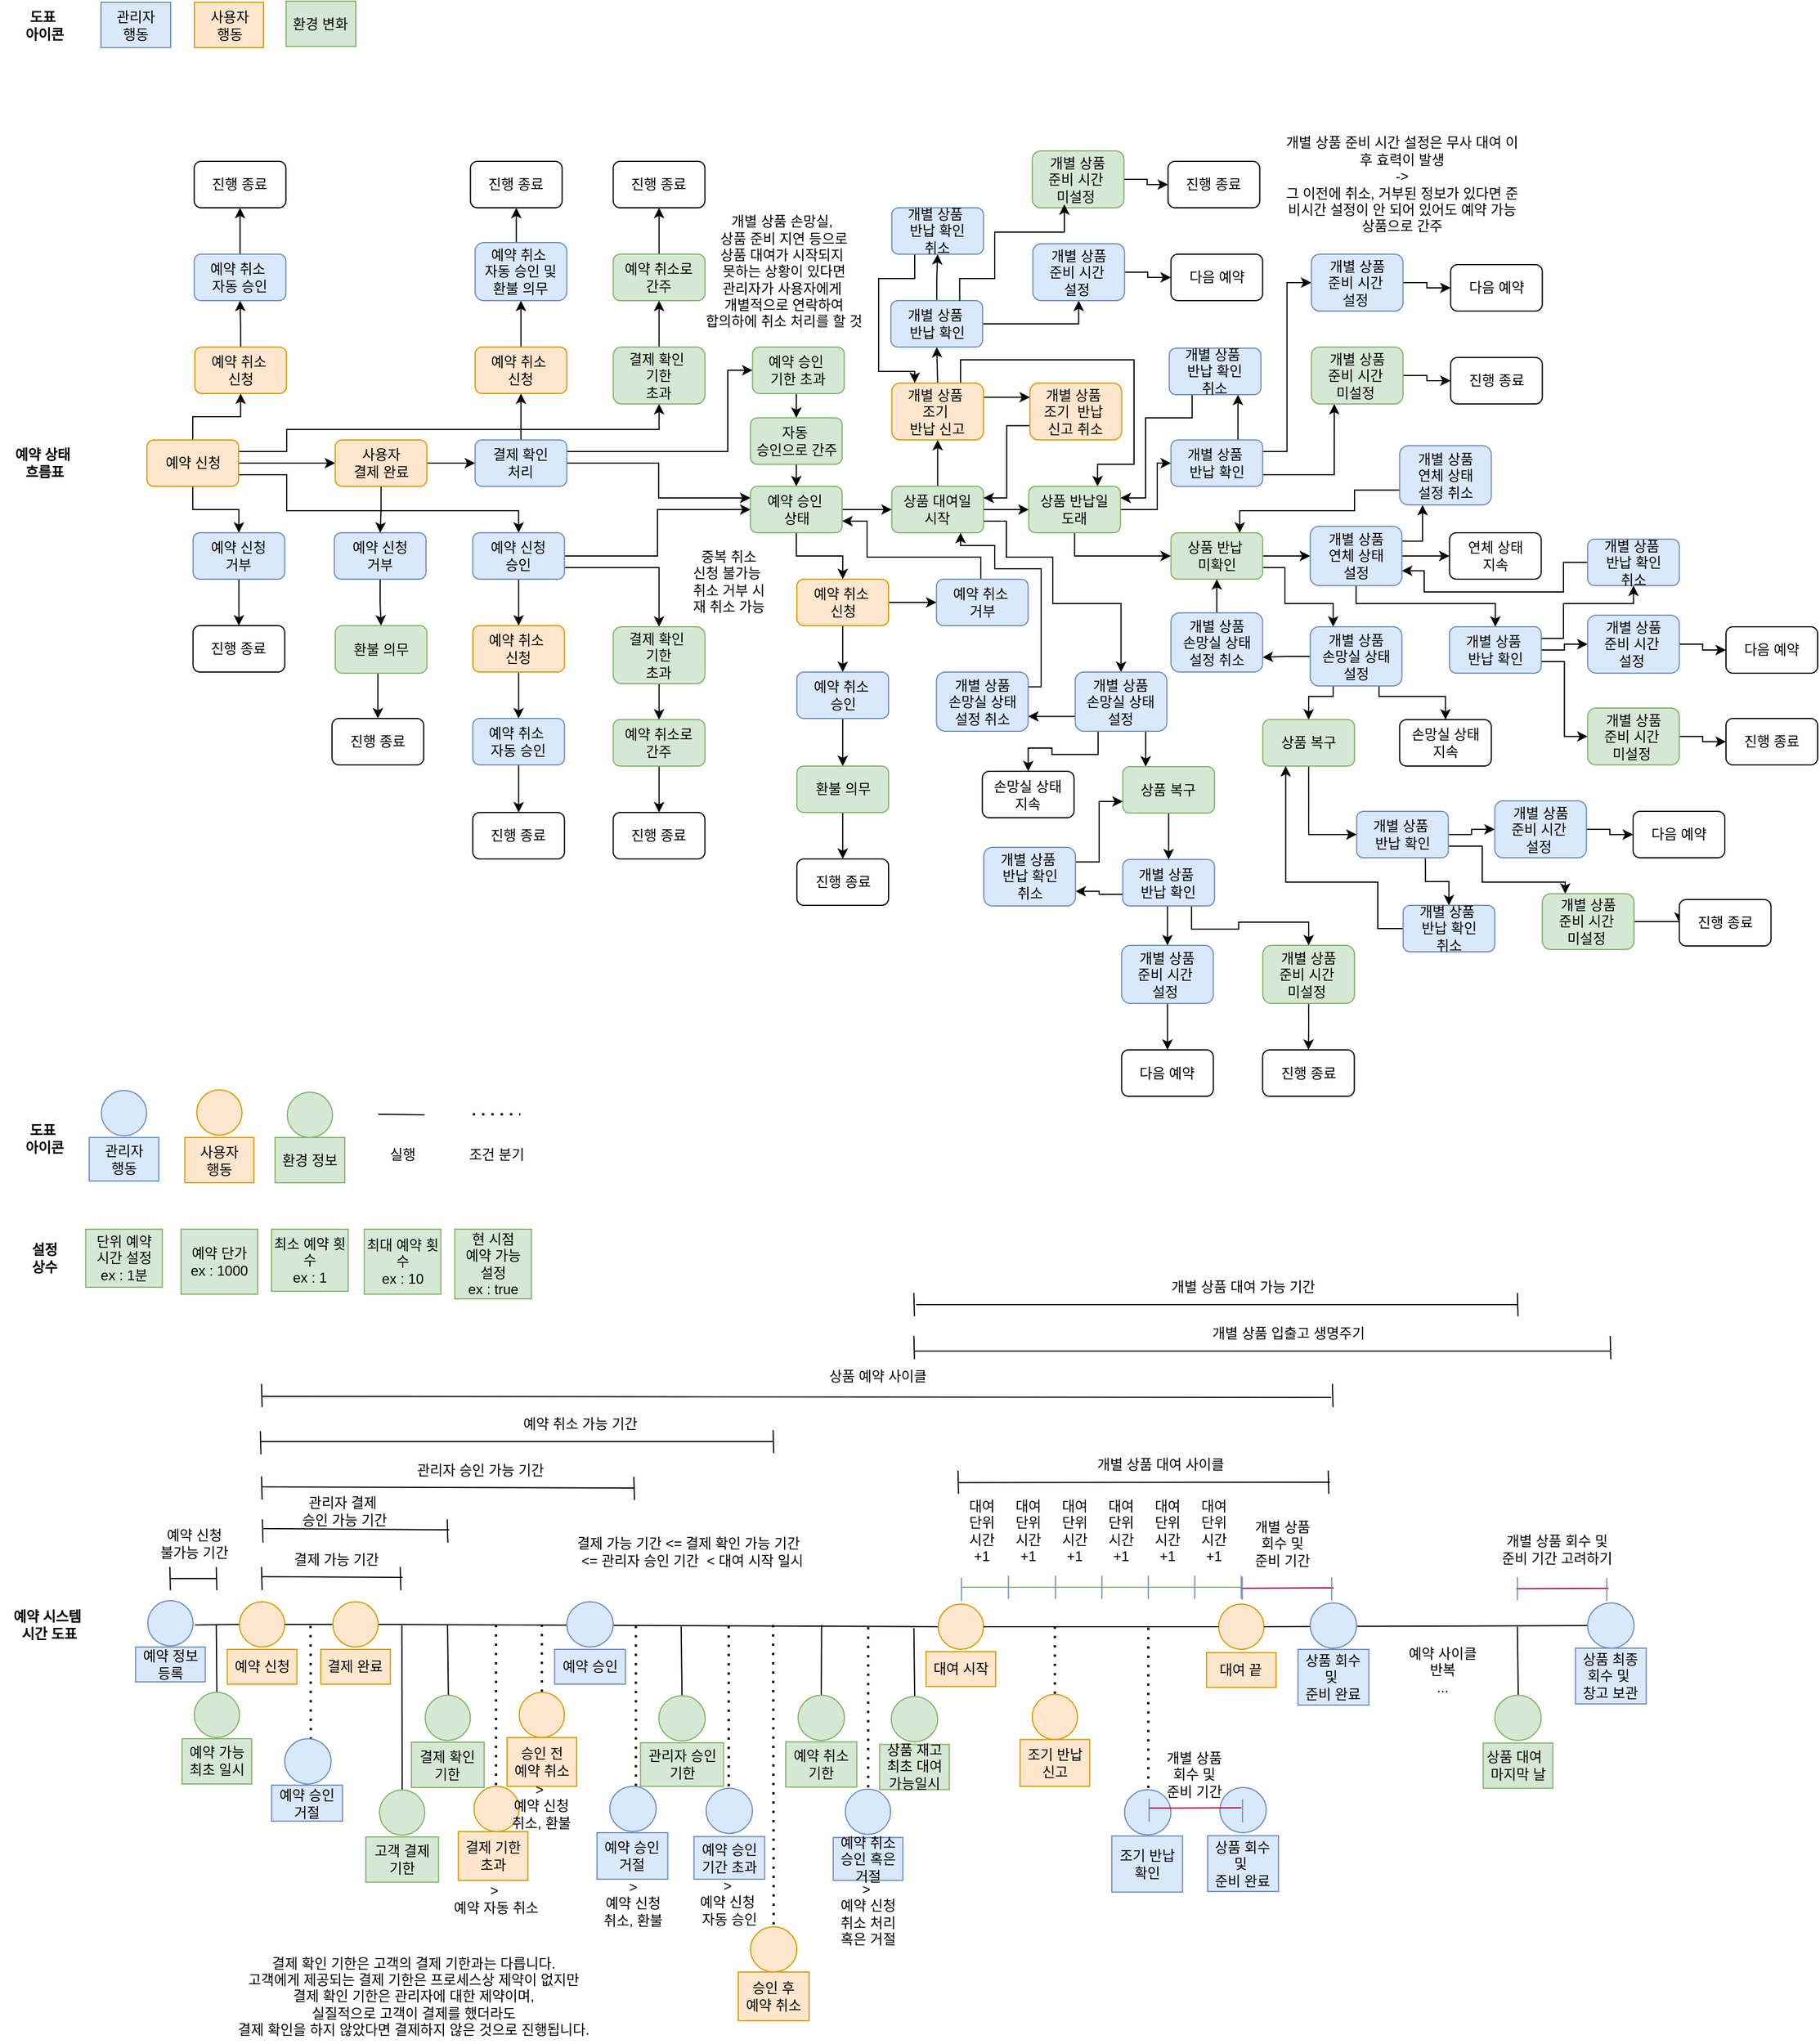 <mxfile version="26.0.4">
  <diagram name="페이지-1" id="gPcE3TySeQDTiM629QRJ">
    <mxGraphModel dx="2261" dy="738" grid="1" gridSize="10" guides="1" tooltips="1" connect="1" arrows="1" fold="1" page="1" pageScale="1" pageWidth="827" pageHeight="1169" math="0" shadow="0">
      <root>
        <mxCell id="0" />
        <mxCell id="1" parent="0" />
        <mxCell id="xE-0E0xbso1i-USyUR9E-60" value="" style="endArrow=none;html=1;rounded=0;exitX=1;exitY=0.5;exitDx=0;exitDy=0;entryX=0;entryY=0.5;entryDx=0;entryDy=0;" parent="1" target="xE-0E0xbso1i-USyUR9E-59" edge="1">
          <mxGeometry width="50" height="50" relative="1" as="geometry">
            <mxPoint x="-639.18" y="1420" as="sourcePoint" />
            <mxPoint x="-240.18" y="1420" as="targetPoint" />
          </mxGeometry>
        </mxCell>
        <mxCell id="xE-0E0xbso1i-USyUR9E-59" value="" style="ellipse;whiteSpace=wrap;html=1;aspect=fixed;fillColor=#ffe6cc;strokeColor=#d79b00;" parent="1" vertex="1">
          <mxGeometry x="-600.68" y="1400" width="38.99" height="38.99" as="geometry" />
        </mxCell>
        <mxCell id="xE-0E0xbso1i-USyUR9E-61" value="&lt;div&gt;예약 신청&lt;/div&gt;" style="text;html=1;align=center;verticalAlign=middle;whiteSpace=wrap;rounded=0;fillColor=#ffe6cc;strokeColor=#d79b00;" parent="1" vertex="1">
          <mxGeometry x="-611.19" y="1440.99" width="60" height="30" as="geometry" />
        </mxCell>
        <mxCell id="xE-0E0xbso1i-USyUR9E-127" value="" style="endArrow=none;html=1;rounded=0;entryX=0;entryY=0.5;entryDx=0;entryDy=0;exitX=1;exitY=0.5;exitDx=0;exitDy=0;" parent="1" source="5PIh_hH5cSEIUdFjAiik-25" target="5PIh_hH5cSEIUdFjAiik-131" edge="1">
          <mxGeometry width="50" height="50" relative="1" as="geometry">
            <mxPoint x="-380.18" y="1418" as="sourcePoint" />
            <mxPoint x="119.82" y="1420" as="targetPoint" />
          </mxGeometry>
        </mxCell>
        <mxCell id="xE-0E0xbso1i-USyUR9E-169" value="" style="endArrow=none;html=1;rounded=0;entryX=0.5;entryY=0;entryDx=0;entryDy=0;" parent="1" edge="1">
          <mxGeometry width="50" height="50" relative="1" as="geometry">
            <mxPoint x="-421.43" y="1419.81" as="sourcePoint" />
            <mxPoint x="-420.685" y="1481.51" as="targetPoint" />
          </mxGeometry>
        </mxCell>
        <mxCell id="GTeaKRhfFTWHFanGibks-2" value="예약 시스템&amp;nbsp;&lt;div&gt;시간 도표&lt;/div&gt;" style="text;html=1;align=center;verticalAlign=middle;whiteSpace=wrap;rounded=0;fontStyle=1" parent="1" vertex="1">
          <mxGeometry x="-799.18" y="1404.5" width="69" height="30" as="geometry" />
        </mxCell>
        <mxCell id="5PIh_hH5cSEIUdFjAiik-4" value="관리자&lt;div&gt;행동&lt;/div&gt;" style="text;html=1;align=center;verticalAlign=middle;whiteSpace=wrap;rounded=0;fillColor=#dae8fc;strokeColor=#6c8ebf;" parent="1" vertex="1">
          <mxGeometry x="-720" y="22" width="60" height="39" as="geometry" />
        </mxCell>
        <mxCell id="5PIh_hH5cSEIUdFjAiik-6" value="사용자&lt;div&gt;행동&lt;/div&gt;" style="text;html=1;align=center;verticalAlign=middle;whiteSpace=wrap;rounded=0;fillColor=#ffe6cc;strokeColor=#d79b00;" parent="1" vertex="1">
          <mxGeometry x="-639.5" y="22" width="59.5" height="39" as="geometry" />
        </mxCell>
        <mxCell id="5PIh_hH5cSEIUdFjAiik-14" value="도표&amp;nbsp;&lt;div&gt;아이콘&lt;/div&gt;" style="text;html=1;align=center;verticalAlign=middle;whiteSpace=wrap;rounded=0;fontStyle=1" parent="1" vertex="1">
          <mxGeometry x="-788.5" y="26.5" width="39" height="30" as="geometry" />
        </mxCell>
        <mxCell id="5PIh_hH5cSEIUdFjAiik-26" value="" style="endArrow=none;html=1;rounded=0;exitX=1;exitY=0.5;exitDx=0;exitDy=0;entryX=0;entryY=0.5;entryDx=0;entryDy=0;" parent="1" source="xE-0E0xbso1i-USyUR9E-59" target="5PIh_hH5cSEIUdFjAiik-25" edge="1">
          <mxGeometry width="50" height="50" relative="1" as="geometry">
            <mxPoint x="-441.69" y="1418.99" as="sourcePoint" />
            <mxPoint x="-128.69" y="1417.99" as="targetPoint" />
          </mxGeometry>
        </mxCell>
        <mxCell id="5PIh_hH5cSEIUdFjAiik-25" value="" style="ellipse;whiteSpace=wrap;html=1;aspect=fixed;fillColor=#ffe6cc;strokeColor=#d79b00;" parent="1" vertex="1">
          <mxGeometry x="-520.18" y="1400" width="38.99" height="38.99" as="geometry" />
        </mxCell>
        <mxCell id="5PIh_hH5cSEIUdFjAiik-27" value="결제 완료" style="text;html=1;align=center;verticalAlign=middle;whiteSpace=wrap;rounded=0;fillColor=#ffe6cc;strokeColor=#d79b00;" parent="1" vertex="1">
          <mxGeometry x="-530.69" y="1441" width="60" height="30" as="geometry" />
        </mxCell>
        <mxCell id="5PIh_hH5cSEIUdFjAiik-28" value="" style="endArrow=none;html=1;rounded=0;exitX=0.5;exitY=0;exitDx=0;exitDy=0;" parent="1" source="5PIh_hH5cSEIUdFjAiik-56" edge="1">
          <mxGeometry width="50" height="50" relative="1" as="geometry">
            <mxPoint x="-620.175" y="1480.02" as="sourcePoint" />
            <mxPoint x="-620.67" y="1420.01" as="targetPoint" />
          </mxGeometry>
        </mxCell>
        <mxCell id="5PIh_hH5cSEIUdFjAiik-31" value="" style="ellipse;whiteSpace=wrap;html=1;aspect=fixed;fillColor=#d5e8d4;strokeColor=#82b366;" parent="1" vertex="1">
          <mxGeometry x="-440.69" y="1480.51" width="38.99" height="38.99" as="geometry" />
        </mxCell>
        <mxCell id="5PIh_hH5cSEIUdFjAiik-32" value="결제 확인&lt;div&gt;기한&lt;/div&gt;" style="text;html=1;align=center;verticalAlign=middle;whiteSpace=wrap;rounded=0;fillColor=#d5e8d4;strokeColor=#82b366;" parent="1" vertex="1">
          <mxGeometry x="-452.54" y="1521.01" width="62.69" height="39" as="geometry" />
        </mxCell>
        <mxCell id="5PIh_hH5cSEIUdFjAiik-35" value="예약 정보&lt;div&gt;등록&lt;/div&gt;" style="text;html=1;align=center;verticalAlign=middle;whiteSpace=wrap;rounded=0;fillColor=#dae8fc;strokeColor=#6c8ebf;" parent="1" vertex="1">
          <mxGeometry x="-690.18" y="1438.99" width="60" height="30" as="geometry" />
        </mxCell>
        <mxCell id="5PIh_hH5cSEIUdFjAiik-36" value="" style="ellipse;whiteSpace=wrap;html=1;aspect=fixed;fillColor=#dae8fc;strokeColor=#6c8ebf;" parent="1" vertex="1">
          <mxGeometry x="-679.67" y="1399" width="38.99" height="38.99" as="geometry" />
        </mxCell>
        <mxCell id="5PIh_hH5cSEIUdFjAiik-45" value="" style="endArrow=none;html=1;rounded=0;" parent="1" edge="1">
          <mxGeometry width="50" height="50" relative="1" as="geometry">
            <mxPoint x="-660.18" y="1390" as="sourcePoint" />
            <mxPoint x="-660.68" y="1370" as="targetPoint" />
          </mxGeometry>
        </mxCell>
        <mxCell id="5PIh_hH5cSEIUdFjAiik-46" value="" style="endArrow=none;html=1;rounded=0;" parent="1" edge="1">
          <mxGeometry width="50" height="50" relative="1" as="geometry">
            <mxPoint x="-620.18" y="1390" as="sourcePoint" />
            <mxPoint x="-620.68" y="1370" as="targetPoint" />
          </mxGeometry>
        </mxCell>
        <mxCell id="5PIh_hH5cSEIUdFjAiik-47" value="" style="endArrow=none;html=1;rounded=0;" parent="1" edge="1">
          <mxGeometry width="50" height="50" relative="1" as="geometry">
            <mxPoint x="-660.18" y="1380" as="sourcePoint" />
            <mxPoint x="-620.18" y="1380" as="targetPoint" />
          </mxGeometry>
        </mxCell>
        <mxCell id="5PIh_hH5cSEIUdFjAiik-48" value="예약 신청&lt;div&gt;불가능 기간&lt;/div&gt;" style="text;html=1;align=center;verticalAlign=middle;whiteSpace=wrap;rounded=0;" parent="1" vertex="1">
          <mxGeometry x="-675.18" y="1334.69" width="70.5" height="30" as="geometry" />
        </mxCell>
        <mxCell id="5PIh_hH5cSEIUdFjAiik-55" value="환경 변화" style="text;html=1;align=center;verticalAlign=middle;whiteSpace=wrap;rounded=0;fillColor=#d5e8d4;strokeColor=#82b366;" parent="1" vertex="1">
          <mxGeometry x="-560.51" y="21" width="60" height="39" as="geometry" />
        </mxCell>
        <mxCell id="5PIh_hH5cSEIUdFjAiik-56" value="" style="ellipse;whiteSpace=wrap;html=1;aspect=fixed;fillColor=#d5e8d4;strokeColor=#82b366;" parent="1" vertex="1">
          <mxGeometry x="-639.67" y="1477.99" width="38.99" height="38.99" as="geometry" />
        </mxCell>
        <mxCell id="5PIh_hH5cSEIUdFjAiik-57" value="예약 가능&lt;div&gt;최초 일시&lt;/div&gt;" style="text;html=1;align=center;verticalAlign=middle;whiteSpace=wrap;rounded=0;fillColor=#d5e8d4;strokeColor=#82b366;" parent="1" vertex="1">
          <mxGeometry x="-650.18" y="1517.99" width="60" height="39" as="geometry" />
        </mxCell>
        <mxCell id="5PIh_hH5cSEIUdFjAiik-58" value="" style="endArrow=none;html=1;rounded=0;" parent="1" edge="1">
          <mxGeometry width="50" height="50" relative="1" as="geometry">
            <mxPoint x="-581.19" y="1390" as="sourcePoint" />
            <mxPoint x="-581.69" y="1370" as="targetPoint" />
          </mxGeometry>
        </mxCell>
        <mxCell id="5PIh_hH5cSEIUdFjAiik-59" value="" style="endArrow=none;html=1;rounded=0;" parent="1" edge="1">
          <mxGeometry width="50" height="50" relative="1" as="geometry">
            <mxPoint x="-461.69" y="1390" as="sourcePoint" />
            <mxPoint x="-462.19" y="1370" as="targetPoint" />
          </mxGeometry>
        </mxCell>
        <mxCell id="5PIh_hH5cSEIUdFjAiik-60" value="" style="endArrow=none;html=1;rounded=0;" parent="1" edge="1">
          <mxGeometry width="50" height="50" relative="1" as="geometry">
            <mxPoint x="-581.69" y="1378.32" as="sourcePoint" />
            <mxPoint x="-460.18" y="1379" as="targetPoint" />
          </mxGeometry>
        </mxCell>
        <mxCell id="5PIh_hH5cSEIUdFjAiik-61" value="결제 가능 기간" style="text;html=1;align=center;verticalAlign=middle;whiteSpace=wrap;rounded=0;" parent="1" vertex="1">
          <mxGeometry x="-561.69" y="1348.69" width="90" height="30" as="geometry" />
        </mxCell>
        <mxCell id="5PIh_hH5cSEIUdFjAiik-62" value="" style="endArrow=none;dashed=1;html=1;dashPattern=1 3;strokeWidth=2;rounded=0;" parent="1" edge="1">
          <mxGeometry width="50" height="50" relative="1" as="geometry">
            <mxPoint x="-379.67" y="1420.01" as="sourcePoint" />
            <mxPoint x="-379.67" y="1560.01" as="targetPoint" />
          </mxGeometry>
        </mxCell>
        <mxCell id="5PIh_hH5cSEIUdFjAiik-63" value="" style="ellipse;whiteSpace=wrap;html=1;aspect=fixed;fillColor=#ffe6cc;strokeColor=#d79b00;" parent="1" vertex="1">
          <mxGeometry x="-398.67" y="1559.02" width="38.99" height="38.99" as="geometry" />
        </mxCell>
        <mxCell id="5PIh_hH5cSEIUdFjAiik-64" value="결제 기한&lt;div&gt;초과&lt;/div&gt;" style="text;html=1;align=center;verticalAlign=middle;whiteSpace=wrap;rounded=0;fillColor=#ffe6cc;strokeColor=#d79b00;" parent="1" vertex="1">
          <mxGeometry x="-412.18" y="1598.01" width="60" height="42" as="geometry" />
        </mxCell>
        <mxCell id="5PIh_hH5cSEIUdFjAiik-65" value="&amp;gt;&amp;nbsp;&lt;div&gt;예약 자동 취소&lt;/div&gt;" style="text;html=1;align=center;verticalAlign=middle;whiteSpace=wrap;rounded=0;" parent="1" vertex="1">
          <mxGeometry x="-419.68" y="1641.6" width="81" height="28.48" as="geometry" />
        </mxCell>
        <mxCell id="5PIh_hH5cSEIUdFjAiik-74" value="" style="endArrow=none;html=1;rounded=0;entryX=0.5;entryY=0;entryDx=0;entryDy=0;" parent="1" edge="1">
          <mxGeometry width="50" height="50" relative="1" as="geometry">
            <mxPoint x="-220.16" y="1420.23" as="sourcePoint" />
            <mxPoint x="-219.415" y="1481.93" as="targetPoint" />
          </mxGeometry>
        </mxCell>
        <mxCell id="5PIh_hH5cSEIUdFjAiik-75" value="" style="ellipse;whiteSpace=wrap;html=1;aspect=fixed;fillColor=#d5e8d4;strokeColor=#82b366;" parent="1" vertex="1">
          <mxGeometry x="-239.42" y="1480.93" width="39.99" height="38.99" as="geometry" />
        </mxCell>
        <mxCell id="5PIh_hH5cSEIUdFjAiik-76" value="관리자 승인&lt;div&gt;기한&lt;/div&gt;" style="text;html=1;align=center;verticalAlign=middle;whiteSpace=wrap;rounded=0;fillColor=#d5e8d4;strokeColor=#82b366;" parent="1" vertex="1">
          <mxGeometry x="-255.18" y="1521.43" width="71.51" height="37.57" as="geometry" />
        </mxCell>
        <mxCell id="5PIh_hH5cSEIUdFjAiik-78" value="예약 승인" style="text;html=1;align=center;verticalAlign=middle;whiteSpace=wrap;rounded=0;fillColor=#dae8fc;strokeColor=#6c8ebf;" parent="1" vertex="1">
          <mxGeometry x="-329.18" y="1440.99" width="61" height="30" as="geometry" />
        </mxCell>
        <mxCell id="5PIh_hH5cSEIUdFjAiik-79" value="" style="ellipse;whiteSpace=wrap;html=1;aspect=fixed;fillColor=#dae8fc;strokeColor=#6c8ebf;" parent="1" vertex="1">
          <mxGeometry x="-318.68" y="1400" width="39.99" height="38.99" as="geometry" />
        </mxCell>
        <mxCell id="5PIh_hH5cSEIUdFjAiik-80" value="" style="endArrow=none;html=1;rounded=0;" parent="1" edge="1">
          <mxGeometry width="50" height="50" relative="1" as="geometry">
            <mxPoint x="-580.93" y="1301" as="sourcePoint" />
            <mxPoint x="-260.18" y="1302" as="targetPoint" />
          </mxGeometry>
        </mxCell>
        <mxCell id="5PIh_hH5cSEIUdFjAiik-81" value="" style="endArrow=none;html=1;rounded=0;" parent="1" edge="1">
          <mxGeometry width="50" height="50" relative="1" as="geometry">
            <mxPoint x="-581.19" y="1312" as="sourcePoint" />
            <mxPoint x="-581.69" y="1292" as="targetPoint" />
          </mxGeometry>
        </mxCell>
        <mxCell id="5PIh_hH5cSEIUdFjAiik-82" value="" style="endArrow=none;html=1;rounded=0;" parent="1" edge="1">
          <mxGeometry width="50" height="50" relative="1" as="geometry">
            <mxPoint x="-260.42" y="1312.32" as="sourcePoint" />
            <mxPoint x="-260.92" y="1292.32" as="targetPoint" />
          </mxGeometry>
        </mxCell>
        <mxCell id="5PIh_hH5cSEIUdFjAiik-83" value="관리자 승인 가능 기간" style="text;html=1;align=center;verticalAlign=middle;whiteSpace=wrap;rounded=0;" parent="1" vertex="1">
          <mxGeometry x="-453.18" y="1272" width="119.51" height="30" as="geometry" />
        </mxCell>
        <mxCell id="5PIh_hH5cSEIUdFjAiik-84" value="" style="endArrow=none;dashed=1;html=1;dashPattern=1 3;strokeWidth=2;rounded=0;" parent="1" edge="1">
          <mxGeometry width="50" height="50" relative="1" as="geometry">
            <mxPoint x="-179.18" y="1420.88" as="sourcePoint" />
            <mxPoint x="-179.18" y="1560.88" as="targetPoint" />
          </mxGeometry>
        </mxCell>
        <mxCell id="5PIh_hH5cSEIUdFjAiik-85" value="예약 승인&lt;div&gt;기간 초과&lt;/div&gt;" style="text;html=1;align=center;verticalAlign=middle;whiteSpace=wrap;rounded=0;fillColor=#dae8fc;strokeColor=#6c8ebf;" parent="1" vertex="1">
          <mxGeometry x="-209.18" y="1602.29" width="61" height="36.71" as="geometry" />
        </mxCell>
        <mxCell id="5PIh_hH5cSEIUdFjAiik-86" value="" style="ellipse;whiteSpace=wrap;html=1;aspect=fixed;fillColor=#dae8fc;strokeColor=#6c8ebf;" parent="1" vertex="1">
          <mxGeometry x="-198.67" y="1560.6" width="39.99" height="38.99" as="geometry" />
        </mxCell>
        <mxCell id="5PIh_hH5cSEIUdFjAiik-87" value="&amp;gt;&amp;nbsp;&lt;div&gt;예약 신청&amp;nbsp;&lt;/div&gt;&lt;div&gt;자동&amp;nbsp;&lt;span style=&quot;background-color: initial;&quot;&gt;승인&lt;/span&gt;&lt;/div&gt;" style="text;html=1;align=center;verticalAlign=middle;whiteSpace=wrap;rounded=0;" parent="1" vertex="1">
          <mxGeometry x="-223.18" y="1639" width="89" height="39" as="geometry" />
        </mxCell>
        <mxCell id="5PIh_hH5cSEIUdFjAiik-88" value="" style="endArrow=none;dashed=1;html=1;dashPattern=1 3;strokeWidth=2;rounded=0;" parent="1" edge="1">
          <mxGeometry width="50" height="50" relative="1" as="geometry">
            <mxPoint x="-259.18" y="1420.69" as="sourcePoint" />
            <mxPoint x="-259.18" y="1560.69" as="targetPoint" />
          </mxGeometry>
        </mxCell>
        <mxCell id="5PIh_hH5cSEIUdFjAiik-89" value="" style="ellipse;whiteSpace=wrap;html=1;aspect=fixed;fillColor=#dae8fc;strokeColor=#6c8ebf;" parent="1" vertex="1">
          <mxGeometry x="-281.66" y="1559" width="39.99" height="38.99" as="geometry" />
        </mxCell>
        <mxCell id="5PIh_hH5cSEIUdFjAiik-90" value="예약 승인&lt;div&gt;거절&lt;/div&gt;" style="text;html=1;align=center;verticalAlign=middle;whiteSpace=wrap;rounded=0;fillColor=#dae8fc;strokeColor=#6c8ebf;" parent="1" vertex="1">
          <mxGeometry x="-292.67" y="1598.98" width="61" height="40.02" as="geometry" />
        </mxCell>
        <mxCell id="5PIh_hH5cSEIUdFjAiik-91" value="&amp;gt;&lt;div&gt;예약 신청&lt;/div&gt;&lt;div&gt;취소,&amp;nbsp;&lt;span style=&quot;background-color: initial;&quot;&gt;환불&lt;/span&gt;&lt;/div&gt;" style="text;html=1;align=center;verticalAlign=middle;whiteSpace=wrap;rounded=0;" parent="1" vertex="1">
          <mxGeometry x="-292.17" y="1640.01" width="61" height="39" as="geometry" />
        </mxCell>
        <mxCell id="5PIh_hH5cSEIUdFjAiik-95" value="" style="endArrow=none;html=1;rounded=0;entryX=0.5;entryY=0;entryDx=0;entryDy=0;" parent="1" target="5PIh_hH5cSEIUdFjAiik-96" edge="1">
          <mxGeometry width="50" height="50" relative="1" as="geometry">
            <mxPoint x="-99.18" y="1419.94" as="sourcePoint" />
            <mxPoint x="-98.435" y="1481.64" as="targetPoint" />
          </mxGeometry>
        </mxCell>
        <mxCell id="5PIh_hH5cSEIUdFjAiik-96" value="" style="ellipse;whiteSpace=wrap;html=1;aspect=fixed;fillColor=#d5e8d4;strokeColor=#82b366;" parent="1" vertex="1">
          <mxGeometry x="-119.44" y="1480.51" width="39.99" height="38.99" as="geometry" />
        </mxCell>
        <mxCell id="5PIh_hH5cSEIUdFjAiik-97" value="예약&amp;nbsp;&lt;span style=&quot;background-color: initial;&quot;&gt;취소&lt;/span&gt;&lt;div&gt;기한&lt;/div&gt;" style="text;html=1;align=center;verticalAlign=middle;whiteSpace=wrap;rounded=0;fillColor=#d5e8d4;strokeColor=#82b366;" parent="1" vertex="1">
          <mxGeometry x="-130.08" y="1520.71" width="61.26" height="39" as="geometry" />
        </mxCell>
        <mxCell id="5PIh_hH5cSEIUdFjAiik-98" value="" style="endArrow=none;dashed=1;html=1;dashPattern=1 3;strokeWidth=2;rounded=0;entryX=0.5;entryY=0;entryDx=0;entryDy=0;" parent="1" target="5PIh_hH5cSEIUdFjAiik-99" edge="1">
          <mxGeometry width="50" height="50" relative="1" as="geometry">
            <mxPoint x="-140.94" y="1420" as="sourcePoint" />
            <mxPoint x="-140.94" y="1459" as="targetPoint" />
          </mxGeometry>
        </mxCell>
        <mxCell id="5PIh_hH5cSEIUdFjAiik-99" value="" style="ellipse;whiteSpace=wrap;html=1;aspect=fixed;fillColor=#ffe6cc;strokeColor=#d79b00;" parent="1" vertex="1">
          <mxGeometry x="-160.43" y="1680.01" width="39.99" height="38.99" as="geometry" />
        </mxCell>
        <mxCell id="5PIh_hH5cSEIUdFjAiik-100" value="&lt;div&gt;승인 후&lt;/div&gt;예약 취소" style="text;html=1;align=center;verticalAlign=middle;whiteSpace=wrap;rounded=0;fillColor=#ffe6cc;strokeColor=#d79b00;" parent="1" vertex="1">
          <mxGeometry x="-170.94" y="1719" width="61" height="42" as="geometry" />
        </mxCell>
        <mxCell id="5PIh_hH5cSEIUdFjAiik-101" value="" style="endArrow=none;dashed=1;html=1;dashPattern=1 3;strokeWidth=2;rounded=0;" parent="1" edge="1">
          <mxGeometry width="50" height="50" relative="1" as="geometry">
            <mxPoint x="-340.18" y="1419.6" as="sourcePoint" />
            <mxPoint x="-340.18" y="1480" as="targetPoint" />
          </mxGeometry>
        </mxCell>
        <mxCell id="5PIh_hH5cSEIUdFjAiik-102" value="" style="ellipse;whiteSpace=wrap;html=1;aspect=fixed;fillColor=#ffe6cc;strokeColor=#d79b00;" parent="1" vertex="1">
          <mxGeometry x="-359.67" y="1477.99" width="38.99" height="38.99" as="geometry" />
        </mxCell>
        <mxCell id="5PIh_hH5cSEIUdFjAiik-103" value="승인 전&lt;div&gt;예약 취소&lt;/div&gt;" style="text;html=1;align=center;verticalAlign=middle;whiteSpace=wrap;rounded=0;fillColor=#ffe6cc;strokeColor=#d79b00;" parent="1" vertex="1">
          <mxGeometry x="-370.18" y="1516.98" width="60" height="42" as="geometry" />
        </mxCell>
        <mxCell id="5PIh_hH5cSEIUdFjAiik-104" value="&amp;gt;&amp;nbsp;&lt;div&gt;예약 신청&lt;/div&gt;&lt;div&gt;취소,&amp;nbsp;&lt;span style=&quot;background-color: initial;&quot;&gt;환불&lt;/span&gt;&lt;/div&gt;" style="text;html=1;align=center;verticalAlign=middle;whiteSpace=wrap;rounded=0;" parent="1" vertex="1">
          <mxGeometry x="-380.68" y="1556.99" width="81" height="39" as="geometry" />
        </mxCell>
        <mxCell id="5PIh_hH5cSEIUdFjAiik-111" value="" style="endArrow=none;dashed=1;html=1;dashPattern=1 3;strokeWidth=2;rounded=0;" parent="1" edge="1">
          <mxGeometry width="50" height="50" relative="1" as="geometry">
            <mxPoint x="-59.03" y="1421.83" as="sourcePoint" />
            <mxPoint x="-59.03" y="1561.83" as="targetPoint" />
          </mxGeometry>
        </mxCell>
        <mxCell id="5PIh_hH5cSEIUdFjAiik-112" value="예약 취소 승인 혹은 거절" style="text;html=1;align=center;verticalAlign=middle;whiteSpace=wrap;rounded=0;fillColor=#dae8fc;strokeColor=#6c8ebf;" parent="1" vertex="1">
          <mxGeometry x="-89.18" y="1603.06" width="60" height="36.94" as="geometry" />
        </mxCell>
        <mxCell id="5PIh_hH5cSEIUdFjAiik-113" value="" style="ellipse;whiteSpace=wrap;html=1;aspect=fixed;fillColor=#dae8fc;strokeColor=#6c8ebf;" parent="1" vertex="1">
          <mxGeometry x="-78.67" y="1561.37" width="38.99" height="38.99" as="geometry" />
        </mxCell>
        <mxCell id="5PIh_hH5cSEIUdFjAiik-114" value="&amp;gt;&amp;nbsp;&lt;div&gt;예약 신청&lt;/div&gt;&lt;div&gt;취소 처리 혹은 거절&lt;/div&gt;" style="text;html=1;align=center;verticalAlign=middle;whiteSpace=wrap;rounded=0;" parent="1" vertex="1">
          <mxGeometry x="-89.18" y="1649.51" width="60" height="39" as="geometry" />
        </mxCell>
        <mxCell id="5PIh_hH5cSEIUdFjAiik-119" value="" style="endArrow=none;html=1;rounded=0;" parent="1" edge="1">
          <mxGeometry width="50" height="50" relative="1" as="geometry">
            <mxPoint x="-581.93" y="1262" as="sourcePoint" />
            <mxPoint x="-140.18" y="1262" as="targetPoint" />
          </mxGeometry>
        </mxCell>
        <mxCell id="5PIh_hH5cSEIUdFjAiik-120" value="" style="endArrow=none;html=1;rounded=0;" parent="1" edge="1">
          <mxGeometry width="50" height="50" relative="1" as="geometry">
            <mxPoint x="-582.19" y="1273" as="sourcePoint" />
            <mxPoint x="-582.69" y="1253" as="targetPoint" />
          </mxGeometry>
        </mxCell>
        <mxCell id="5PIh_hH5cSEIUdFjAiik-121" value="" style="endArrow=none;html=1;rounded=0;" parent="1" edge="1">
          <mxGeometry width="50" height="50" relative="1" as="geometry">
            <mxPoint x="-140.45" y="1272" as="sourcePoint" />
            <mxPoint x="-140.95" y="1252" as="targetPoint" />
          </mxGeometry>
        </mxCell>
        <mxCell id="5PIh_hH5cSEIUdFjAiik-122" value="예약 취소 가능 기간" style="text;html=1;align=center;verticalAlign=middle;whiteSpace=wrap;rounded=0;" parent="1" vertex="1">
          <mxGeometry x="-361.68" y="1232.32" width="110.02" height="30" as="geometry" />
        </mxCell>
        <mxCell id="5PIh_hH5cSEIUdFjAiik-128" value="" style="endArrow=none;html=1;rounded=0;entryX=0.5;entryY=0;entryDx=0;entryDy=0;" parent="1" edge="1">
          <mxGeometry width="50" height="50" relative="1" as="geometry">
            <mxPoint x="-19.66" y="1422.65" as="sourcePoint" />
            <mxPoint x="-18.915" y="1484.35" as="targetPoint" />
          </mxGeometry>
        </mxCell>
        <mxCell id="5PIh_hH5cSEIUdFjAiik-129" value="" style="ellipse;whiteSpace=wrap;html=1;aspect=fixed;fillColor=#d5e8d4;strokeColor=#82b366;" parent="1" vertex="1">
          <mxGeometry x="-39.16" y="1481.64" width="39.99" height="38.99" as="geometry" />
        </mxCell>
        <mxCell id="5PIh_hH5cSEIUdFjAiik-130" value="상품 재고 최초 대여 가능일시" style="text;html=1;align=center;verticalAlign=middle;whiteSpace=wrap;rounded=0;fillColor=#d5e8d4;strokeColor=#82b366;" parent="1" vertex="1">
          <mxGeometry x="-49.18" y="1522.83" width="60.02" height="39" as="geometry" />
        </mxCell>
        <mxCell id="5PIh_hH5cSEIUdFjAiik-131" value="" style="ellipse;whiteSpace=wrap;html=1;aspect=fixed;fillColor=#ffe6cc;strokeColor=#d79b00;" parent="1" vertex="1">
          <mxGeometry x="1.33" y="1402" width="38.99" height="38.99" as="geometry" />
        </mxCell>
        <mxCell id="5PIh_hH5cSEIUdFjAiik-132" value="대여 시작" style="text;html=1;align=center;verticalAlign=middle;whiteSpace=wrap;rounded=0;fillColor=#ffe6cc;strokeColor=#d79b00;" parent="1" vertex="1">
          <mxGeometry x="-9.18" y="1443" width="60" height="30" as="geometry" />
        </mxCell>
        <mxCell id="5PIh_hH5cSEIUdFjAiik-133" value="" style="endArrow=none;html=1;rounded=0;fillColor=#d5e8d4;strokeColor=#82b366;" parent="1" edge="1">
          <mxGeometry width="50" height="50" relative="1" as="geometry">
            <mxPoint x="21.82" y="1387.5" as="sourcePoint" />
            <mxPoint x="61.82" y="1387.5" as="targetPoint" />
          </mxGeometry>
        </mxCell>
        <mxCell id="5PIh_hH5cSEIUdFjAiik-134" value="" style="endArrow=none;html=1;rounded=0;fillColor=#dae8fc;strokeColor=#6c8ebf;" parent="1" edge="1">
          <mxGeometry width="50" height="50" relative="1" as="geometry">
            <mxPoint x="61.82" y="1397.5" as="sourcePoint" />
            <mxPoint x="61.82" y="1377.5" as="targetPoint" />
          </mxGeometry>
        </mxCell>
        <mxCell id="5PIh_hH5cSEIUdFjAiik-136" value="" style="endArrow=none;html=1;rounded=0;fillColor=#d5e8d4;strokeColor=#82b366;" parent="1" edge="1">
          <mxGeometry width="50" height="50" relative="1" as="geometry">
            <mxPoint x="62.32" y="1387.5" as="sourcePoint" />
            <mxPoint x="102.32" y="1387.5" as="targetPoint" />
          </mxGeometry>
        </mxCell>
        <mxCell id="5PIh_hH5cSEIUdFjAiik-137" value="" style="endArrow=none;html=1;rounded=0;fillColor=#dae8fc;strokeColor=#6c8ebf;" parent="1" edge="1">
          <mxGeometry width="50" height="50" relative="1" as="geometry">
            <mxPoint x="102.32" y="1397.5" as="sourcePoint" />
            <mxPoint x="102.32" y="1377.5" as="targetPoint" />
          </mxGeometry>
        </mxCell>
        <mxCell id="5PIh_hH5cSEIUdFjAiik-139" value="" style="endArrow=none;html=1;rounded=0;fillColor=#dae8fc;strokeColor=#6c8ebf;" parent="1" edge="1">
          <mxGeometry width="50" height="50" relative="1" as="geometry">
            <mxPoint x="21.33" y="1399.31" as="sourcePoint" />
            <mxPoint x="21.33" y="1379.31" as="targetPoint" />
          </mxGeometry>
        </mxCell>
        <mxCell id="5PIh_hH5cSEIUdFjAiik-140" value="&lt;div&gt;대여&lt;/div&gt;단위&lt;div&gt;시간&lt;/div&gt;&lt;div&gt;+1&lt;/div&gt;" style="text;html=1;align=center;verticalAlign=middle;whiteSpace=wrap;rounded=0;" parent="1" vertex="1">
          <mxGeometry x="9.3" y="1310.01" width="60" height="57.99" as="geometry" />
        </mxCell>
        <mxCell id="5PIh_hH5cSEIUdFjAiik-142" value="" style="endArrow=none;html=1;rounded=0;fillColor=#d5e8d4;strokeColor=#82b366;" parent="1" edge="1">
          <mxGeometry width="50" height="50" relative="1" as="geometry">
            <mxPoint x="102.32" y="1387.5" as="sourcePoint" />
            <mxPoint x="142.32" y="1387.5" as="targetPoint" />
          </mxGeometry>
        </mxCell>
        <mxCell id="5PIh_hH5cSEIUdFjAiik-143" value="" style="endArrow=none;html=1;rounded=0;fillColor=#dae8fc;strokeColor=#6c8ebf;" parent="1" edge="1">
          <mxGeometry width="50" height="50" relative="1" as="geometry">
            <mxPoint x="142.32" y="1397.5" as="sourcePoint" />
            <mxPoint x="142.32" y="1377.5" as="targetPoint" />
          </mxGeometry>
        </mxCell>
        <mxCell id="5PIh_hH5cSEIUdFjAiik-145" value="&lt;div&gt;대여&lt;/div&gt;단위&lt;div&gt;시간&lt;/div&gt;&lt;div&gt;+1&lt;/div&gt;" style="text;html=1;align=center;verticalAlign=middle;whiteSpace=wrap;rounded=0;" parent="1" vertex="1">
          <mxGeometry x="48.82" y="1310.01" width="60" height="57.99" as="geometry" />
        </mxCell>
        <mxCell id="5PIh_hH5cSEIUdFjAiik-146" value="&lt;div&gt;대여&lt;/div&gt;단위&lt;div&gt;시간&lt;/div&gt;&lt;div&gt;+1&lt;/div&gt;" style="text;html=1;align=center;verticalAlign=middle;whiteSpace=wrap;rounded=0;" parent="1" vertex="1">
          <mxGeometry x="88.82" y="1310.01" width="60" height="57.99" as="geometry" />
        </mxCell>
        <mxCell id="5PIh_hH5cSEIUdFjAiik-147" value="" style="endArrow=none;html=1;rounded=0;fillColor=#d5e8d4;strokeColor=#82b366;" parent="1" edge="1">
          <mxGeometry width="50" height="50" relative="1" as="geometry">
            <mxPoint x="142.32" y="1387.5" as="sourcePoint" />
            <mxPoint x="182.32" y="1387.5" as="targetPoint" />
          </mxGeometry>
        </mxCell>
        <mxCell id="5PIh_hH5cSEIUdFjAiik-148" value="" style="endArrow=none;html=1;rounded=0;fillColor=#dae8fc;strokeColor=#6c8ebf;" parent="1" edge="1">
          <mxGeometry width="50" height="50" relative="1" as="geometry">
            <mxPoint x="182.32" y="1397.5" as="sourcePoint" />
            <mxPoint x="182.32" y="1377.5" as="targetPoint" />
          </mxGeometry>
        </mxCell>
        <mxCell id="5PIh_hH5cSEIUdFjAiik-149" value="&lt;div&gt;대여&lt;/div&gt;단위&lt;div&gt;시간&lt;/div&gt;&lt;div&gt;+1&lt;/div&gt;" style="text;html=1;align=center;verticalAlign=middle;whiteSpace=wrap;rounded=0;" parent="1" vertex="1">
          <mxGeometry x="128.82" y="1310.01" width="60" height="57.99" as="geometry" />
        </mxCell>
        <mxCell id="5PIh_hH5cSEIUdFjAiik-150" value="" style="endArrow=none;html=1;rounded=0;fillColor=#d5e8d4;strokeColor=#82b366;" parent="1" edge="1">
          <mxGeometry width="50" height="50" relative="1" as="geometry">
            <mxPoint x="182.32" y="1387.5" as="sourcePoint" />
            <mxPoint x="222.32" y="1387.5" as="targetPoint" />
          </mxGeometry>
        </mxCell>
        <mxCell id="5PIh_hH5cSEIUdFjAiik-151" value="" style="endArrow=none;html=1;rounded=0;fillColor=#dae8fc;strokeColor=#6c8ebf;" parent="1" edge="1">
          <mxGeometry width="50" height="50" relative="1" as="geometry">
            <mxPoint x="222.32" y="1397.5" as="sourcePoint" />
            <mxPoint x="222.32" y="1377.5" as="targetPoint" />
          </mxGeometry>
        </mxCell>
        <mxCell id="5PIh_hH5cSEIUdFjAiik-152" value="&lt;div&gt;대여&lt;/div&gt;단위&lt;div&gt;시간&lt;/div&gt;&lt;div&gt;+1&lt;/div&gt;" style="text;html=1;align=center;verticalAlign=middle;whiteSpace=wrap;rounded=0;" parent="1" vertex="1">
          <mxGeometry x="168.82" y="1310.01" width="60" height="57.99" as="geometry" />
        </mxCell>
        <mxCell id="5PIh_hH5cSEIUdFjAiik-154" value="" style="ellipse;whiteSpace=wrap;html=1;aspect=fixed;fillColor=#ffe6cc;strokeColor=#d79b00;" parent="1" vertex="1">
          <mxGeometry x="242.96" y="1402" width="38.99" height="38.99" as="geometry" />
        </mxCell>
        <mxCell id="5PIh_hH5cSEIUdFjAiik-155" value="대여 끝" style="text;html=1;align=center;verticalAlign=middle;whiteSpace=wrap;rounded=0;fillColor=#ffe6cc;strokeColor=#d79b00;" parent="1" vertex="1">
          <mxGeometry x="232.45" y="1443.82" width="60" height="30" as="geometry" />
        </mxCell>
        <mxCell id="5PIh_hH5cSEIUdFjAiik-158" value="" style="endArrow=none;html=1;rounded=0;fillColor=#d5e8d4;strokeColor=#82b366;" parent="1" edge="1">
          <mxGeometry width="50" height="50" relative="1" as="geometry">
            <mxPoint x="222.32" y="1387.5" as="sourcePoint" />
            <mxPoint x="262.32" y="1387.5" as="targetPoint" />
          </mxGeometry>
        </mxCell>
        <mxCell id="5PIh_hH5cSEIUdFjAiik-159" value="" style="endArrow=none;html=1;rounded=0;fillColor=#dae8fc;strokeColor=#6c8ebf;" parent="1" edge="1">
          <mxGeometry width="50" height="50" relative="1" as="geometry">
            <mxPoint x="262.32" y="1397.5" as="sourcePoint" />
            <mxPoint x="262.32" y="1377.5" as="targetPoint" />
          </mxGeometry>
        </mxCell>
        <mxCell id="5PIh_hH5cSEIUdFjAiik-160" value="&lt;div&gt;대여&lt;/div&gt;단위&lt;div&gt;시간&lt;/div&gt;&lt;div&gt;+1&lt;/div&gt;" style="text;html=1;align=center;verticalAlign=middle;whiteSpace=wrap;rounded=0;" parent="1" vertex="1">
          <mxGeometry x="208.82" y="1310.01" width="60" height="57.99" as="geometry" />
        </mxCell>
        <mxCell id="5PIh_hH5cSEIUdFjAiik-162" value="" style="endArrow=none;html=1;rounded=0;exitX=1;exitY=0.5;exitDx=0;exitDy=0;entryX=0;entryY=0.5;entryDx=0;entryDy=0;" parent="1" source="5PIh_hH5cSEIUdFjAiik-131" target="5PIh_hH5cSEIUdFjAiik-154" edge="1">
          <mxGeometry width="50" height="50" relative="1" as="geometry">
            <mxPoint x="241.82" y="1409" as="sourcePoint" />
            <mxPoint x="291.82" y="1359" as="targetPoint" />
          </mxGeometry>
        </mxCell>
        <mxCell id="5PIh_hH5cSEIUdFjAiik-167" value="" style="endArrow=none;html=1;rounded=0;entryX=1;entryY=0.5;entryDx=0;entryDy=0;exitX=0;exitY=0.5;exitDx=0;exitDy=0;" parent="1" source="5PIh_hH5cSEIUdFjAiik-182" target="5PIh_hH5cSEIUdFjAiik-154" edge="1">
          <mxGeometry width="50" height="50" relative="1" as="geometry">
            <mxPoint x="761.82" y="1421" as="sourcePoint" />
            <mxPoint x="271.82" y="1479" as="targetPoint" />
          </mxGeometry>
        </mxCell>
        <mxCell id="5PIh_hH5cSEIUdFjAiik-168" value="상품 회수 및&amp;nbsp;&lt;div&gt;준비 완료&lt;/div&gt;" style="text;html=1;align=center;verticalAlign=middle;whiteSpace=wrap;rounded=0;fillColor=#dae8fc;strokeColor=#6c8ebf;" parent="1" vertex="1">
          <mxGeometry x="311.3" y="1441" width="61" height="48" as="geometry" />
        </mxCell>
        <mxCell id="5PIh_hH5cSEIUdFjAiik-169" value="" style="ellipse;whiteSpace=wrap;html=1;aspect=fixed;fillColor=#dae8fc;strokeColor=#6c8ebf;" parent="1" vertex="1">
          <mxGeometry x="321.81" y="1401.01" width="39.99" height="38.99" as="geometry" />
        </mxCell>
        <mxCell id="5PIh_hH5cSEIUdFjAiik-170" value="" style="endArrow=none;html=1;rounded=0;fillColor=#d80073;strokeColor=#A50040;" parent="1" edge="1">
          <mxGeometry width="50" height="50" relative="1" as="geometry">
            <mxPoint x="262.3" y="1388.32" as="sourcePoint" />
            <mxPoint x="341.82" y="1388" as="targetPoint" />
          </mxGeometry>
        </mxCell>
        <mxCell id="5PIh_hH5cSEIUdFjAiik-171" value="" style="endArrow=none;html=1;rounded=0;fillColor=#dae8fc;strokeColor=#6c8ebf;" parent="1" edge="1">
          <mxGeometry width="50" height="50" relative="1" as="geometry">
            <mxPoint x="340.3" y="1399" as="sourcePoint" />
            <mxPoint x="340.3" y="1379" as="targetPoint" />
          </mxGeometry>
        </mxCell>
        <mxCell id="5PIh_hH5cSEIUdFjAiik-172" value="" style="endArrow=none;html=1;rounded=0;fillColor=#dae8fc;strokeColor=#6c8ebf;" parent="1" edge="1">
          <mxGeometry width="50" height="50" relative="1" as="geometry">
            <mxPoint x="263.3" y="1398.32" as="sourcePoint" />
            <mxPoint x="263.3" y="1378.32" as="targetPoint" />
          </mxGeometry>
        </mxCell>
        <mxCell id="5PIh_hH5cSEIUdFjAiik-173" value="&lt;div&gt;개별&amp;nbsp;&lt;span style=&quot;background-color: initial;&quot;&gt;상품&lt;/span&gt;&lt;/div&gt;&lt;div&gt;회수&amp;nbsp;&lt;span style=&quot;background-color: initial;&quot;&gt;및&lt;/span&gt;&lt;/div&gt;&lt;div&gt;준비&amp;nbsp;&lt;span style=&quot;background-color: initial;&quot;&gt;기간&lt;/span&gt;&lt;/div&gt;" style="text;html=1;align=center;verticalAlign=middle;whiteSpace=wrap;rounded=0;" parent="1" vertex="1">
          <mxGeometry x="268.3" y="1320.7" width="60" height="57.99" as="geometry" />
        </mxCell>
        <mxCell id="5PIh_hH5cSEIUdFjAiik-175" value="" style="endArrow=none;html=1;rounded=0;fillColor=#d80073;strokeColor=#A50040;" parent="1" edge="1">
          <mxGeometry width="50" height="50" relative="1" as="geometry">
            <mxPoint x="499.3" y="1388.69" as="sourcePoint" />
            <mxPoint x="578.82" y="1388.37" as="targetPoint" />
          </mxGeometry>
        </mxCell>
        <mxCell id="5PIh_hH5cSEIUdFjAiik-176" value="" style="endArrow=none;html=1;rounded=0;fillColor=#dae8fc;strokeColor=#6c8ebf;" parent="1" edge="1">
          <mxGeometry width="50" height="50" relative="1" as="geometry">
            <mxPoint x="577.3" y="1399.37" as="sourcePoint" />
            <mxPoint x="577.3" y="1379.37" as="targetPoint" />
          </mxGeometry>
        </mxCell>
        <mxCell id="5PIh_hH5cSEIUdFjAiik-177" value="" style="endArrow=none;html=1;rounded=0;fillColor=#dae8fc;strokeColor=#6c8ebf;" parent="1" edge="1">
          <mxGeometry width="50" height="50" relative="1" as="geometry">
            <mxPoint x="500.3" y="1398.69" as="sourcePoint" />
            <mxPoint x="500.3" y="1378.69" as="targetPoint" />
          </mxGeometry>
        </mxCell>
        <mxCell id="5PIh_hH5cSEIUdFjAiik-178" value="예약 사이클 반복&lt;div&gt;...&lt;/div&gt;" style="text;html=1;align=center;verticalAlign=middle;whiteSpace=wrap;rounded=0;" parent="1" vertex="1">
          <mxGeometry x="400.82" y="1443.82" width="70" height="30" as="geometry" />
        </mxCell>
        <mxCell id="5PIh_hH5cSEIUdFjAiik-179" value="&lt;div&gt;개별&amp;nbsp;&lt;span style=&quot;background-color: initial;&quot;&gt;상품&amp;nbsp;&lt;/span&gt;&lt;span style=&quot;background-color: initial;&quot;&gt;회수&amp;nbsp;&lt;/span&gt;&lt;span style=&quot;background-color: initial;&quot;&gt;및&lt;/span&gt;&lt;/div&gt;&lt;div&gt;준비&amp;nbsp;&lt;span style=&quot;background-color: initial;&quot;&gt;기간&amp;nbsp;&lt;/span&gt;&lt;span style=&quot;background-color: initial;&quot;&gt;고려하기&lt;/span&gt;&lt;/div&gt;" style="text;html=1;align=center;verticalAlign=middle;whiteSpace=wrap;rounded=0;" parent="1" vertex="1">
          <mxGeometry x="477.82" y="1337" width="113" height="36.99" as="geometry" />
        </mxCell>
        <mxCell id="5PIh_hH5cSEIUdFjAiik-181" value="상품 최종 회수 및&amp;nbsp;&lt;div&gt;창고 보관&lt;/div&gt;" style="text;html=1;align=center;verticalAlign=middle;whiteSpace=wrap;rounded=0;fillColor=#dae8fc;strokeColor=#6c8ebf;" parent="1" vertex="1">
          <mxGeometry x="550.29" y="1439.99" width="61" height="48" as="geometry" />
        </mxCell>
        <mxCell id="5PIh_hH5cSEIUdFjAiik-182" value="" style="ellipse;whiteSpace=wrap;html=1;aspect=fixed;fillColor=#dae8fc;strokeColor=#6c8ebf;" parent="1" vertex="1">
          <mxGeometry x="560.79" y="1401.01" width="39.99" height="38.99" as="geometry" />
        </mxCell>
        <mxCell id="5PIh_hH5cSEIUdFjAiik-183" value="" style="endArrow=none;html=1;rounded=0;entryX=0.5;entryY=0;entryDx=0;entryDy=0;" parent="1" edge="1">
          <mxGeometry width="50" height="50" relative="1" as="geometry">
            <mxPoint x="500.32" y="1421.51" as="sourcePoint" />
            <mxPoint x="501.065" y="1483.21" as="targetPoint" />
          </mxGeometry>
        </mxCell>
        <mxCell id="5PIh_hH5cSEIUdFjAiik-184" value="" style="ellipse;whiteSpace=wrap;html=1;aspect=fixed;fillColor=#d5e8d4;strokeColor=#82b366;" parent="1" vertex="1">
          <mxGeometry x="480.82" y="1480.5" width="39.99" height="38.99" as="geometry" />
        </mxCell>
        <mxCell id="5PIh_hH5cSEIUdFjAiik-185" value="상품 대여&amp;nbsp;&amp;nbsp;&lt;div&gt;&lt;span style=&quot;background-color: initial;&quot;&gt;마지막 날&lt;/span&gt;&lt;/div&gt;" style="text;html=1;align=center;verticalAlign=middle;whiteSpace=wrap;rounded=0;fillColor=#d5e8d4;strokeColor=#82b366;" parent="1" vertex="1">
          <mxGeometry x="470.8" y="1521.69" width="60.02" height="39" as="geometry" />
        </mxCell>
        <mxCell id="5PIh_hH5cSEIUdFjAiik-186" value="" style="endArrow=none;dashed=1;html=1;dashPattern=1 3;strokeWidth=2;rounded=0;" parent="1" edge="1">
          <mxGeometry width="50" height="50" relative="1" as="geometry">
            <mxPoint x="101.81" y="1421.32" as="sourcePoint" />
            <mxPoint x="101.81" y="1481.72" as="targetPoint" />
          </mxGeometry>
        </mxCell>
        <mxCell id="5PIh_hH5cSEIUdFjAiik-187" value="" style="ellipse;whiteSpace=wrap;html=1;aspect=fixed;fillColor=#ffe6cc;strokeColor=#d79b00;" parent="1" vertex="1">
          <mxGeometry x="82.32" y="1479.71" width="38.99" height="38.99" as="geometry" />
        </mxCell>
        <mxCell id="5PIh_hH5cSEIUdFjAiik-188" value="조기 반납&lt;div&gt;신고&lt;/div&gt;" style="text;html=1;align=center;verticalAlign=middle;whiteSpace=wrap;rounded=0;fillColor=#ffe6cc;strokeColor=#d79b00;" parent="1" vertex="1">
          <mxGeometry x="71.81" y="1518.7" width="60" height="40.3" as="geometry" />
        </mxCell>
        <mxCell id="5PIh_hH5cSEIUdFjAiik-190" value="" style="endArrow=none;dashed=1;html=1;dashPattern=1 3;strokeWidth=2;rounded=0;" parent="1" edge="1">
          <mxGeometry width="50" height="50" relative="1" as="geometry">
            <mxPoint x="182.33" y="1422.32" as="sourcePoint" />
            <mxPoint x="182.33" y="1562.32" as="targetPoint" />
          </mxGeometry>
        </mxCell>
        <mxCell id="5PIh_hH5cSEIUdFjAiik-191" value="" style="ellipse;whiteSpace=wrap;html=1;aspect=fixed;fillColor=#dae8fc;strokeColor=#6c8ebf;" parent="1" vertex="1">
          <mxGeometry x="161.83" y="1561.83" width="39.99" height="38.99" as="geometry" />
        </mxCell>
        <mxCell id="5PIh_hH5cSEIUdFjAiik-192" value="조기 반납&lt;div&gt;확인&lt;/div&gt;" style="text;html=1;align=center;verticalAlign=middle;whiteSpace=wrap;rounded=0;fillColor=#dae8fc;strokeColor=#6c8ebf;" parent="1" vertex="1">
          <mxGeometry x="150.82" y="1601.81" width="61" height="48.31" as="geometry" />
        </mxCell>
        <mxCell id="5PIh_hH5cSEIUdFjAiik-197" value="" style="endArrow=none;html=1;rounded=0;fillColor=#dae8fc;strokeColor=#6c8ebf;" parent="1" edge="1">
          <mxGeometry width="50" height="50" relative="1" as="geometry">
            <mxPoint x="183.02" y="1589.51" as="sourcePoint" />
            <mxPoint x="183.02" y="1569.51" as="targetPoint" />
          </mxGeometry>
        </mxCell>
        <mxCell id="5PIh_hH5cSEIUdFjAiik-198" value="&lt;div&gt;개별&amp;nbsp;&lt;span style=&quot;background-color: initial;&quot;&gt;상품&lt;/span&gt;&lt;/div&gt;&lt;div&gt;회수&amp;nbsp;&lt;span style=&quot;background-color: initial;&quot;&gt;및&lt;/span&gt;&lt;/div&gt;&lt;div&gt;준비&amp;nbsp;&lt;span style=&quot;background-color: initial;&quot;&gt;기간&lt;/span&gt;&lt;/div&gt;" style="text;html=1;align=center;verticalAlign=middle;whiteSpace=wrap;rounded=0;" parent="1" vertex="1">
          <mxGeometry x="192.3" y="1520.5" width="60" height="57.99" as="geometry" />
        </mxCell>
        <mxCell id="5PIh_hH5cSEIUdFjAiik-200" value="상품 회수 및&amp;nbsp;&lt;div&gt;준비 완료&lt;/div&gt;" style="text;html=1;align=center;verticalAlign=middle;whiteSpace=wrap;rounded=0;fillColor=#dae8fc;strokeColor=#6c8ebf;" parent="1" vertex="1">
          <mxGeometry x="233.47" y="1601.6" width="61" height="48" as="geometry" />
        </mxCell>
        <mxCell id="5PIh_hH5cSEIUdFjAiik-201" value="" style="ellipse;whiteSpace=wrap;html=1;aspect=fixed;fillColor=#dae8fc;strokeColor=#6c8ebf;" parent="1" vertex="1">
          <mxGeometry x="243.97" y="1560.01" width="39.99" height="38.99" as="geometry" />
        </mxCell>
        <mxCell id="5PIh_hH5cSEIUdFjAiik-202" value="" style="endArrow=none;html=1;rounded=0;fillColor=#d80073;strokeColor=#A50040;" parent="1" edge="1">
          <mxGeometry width="50" height="50" relative="1" as="geometry">
            <mxPoint x="183.02" y="1577.81" as="sourcePoint" />
            <mxPoint x="262.54" y="1577.49" as="targetPoint" />
          </mxGeometry>
        </mxCell>
        <mxCell id="5PIh_hH5cSEIUdFjAiik-203" value="" style="endArrow=none;html=1;rounded=0;fillColor=#dae8fc;strokeColor=#6c8ebf;" parent="1" edge="1">
          <mxGeometry width="50" height="50" relative="1" as="geometry">
            <mxPoint x="263.47" y="1590.09" as="sourcePoint" />
            <mxPoint x="263.47" y="1570.09" as="targetPoint" />
          </mxGeometry>
        </mxCell>
        <mxCell id="5PIh_hH5cSEIUdFjAiik-206" value="" style="endArrow=none;html=1;rounded=0;" parent="1" edge="1">
          <mxGeometry width="50" height="50" relative="1" as="geometry">
            <mxPoint x="18.82" y="1297.32" as="sourcePoint" />
            <mxPoint x="338.82" y="1297" as="targetPoint" />
          </mxGeometry>
        </mxCell>
        <mxCell id="5PIh_hH5cSEIUdFjAiik-207" value="" style="endArrow=none;html=1;rounded=0;" parent="1" edge="1">
          <mxGeometry width="50" height="50" relative="1" as="geometry">
            <mxPoint x="18.83" y="1307" as="sourcePoint" />
            <mxPoint x="18.33" y="1287" as="targetPoint" />
          </mxGeometry>
        </mxCell>
        <mxCell id="5PIh_hH5cSEIUdFjAiik-209" value="" style="endArrow=none;html=1;rounded=0;" parent="1" edge="1">
          <mxGeometry width="50" height="50" relative="1" as="geometry">
            <mxPoint x="337.8" y="1307" as="sourcePoint" />
            <mxPoint x="337.3" y="1287" as="targetPoint" />
          </mxGeometry>
        </mxCell>
        <mxCell id="5PIh_hH5cSEIUdFjAiik-210" value="개별 상품 대여 사이클" style="text;html=1;align=center;verticalAlign=middle;whiteSpace=wrap;rounded=0;" parent="1" vertex="1">
          <mxGeometry x="128.81" y="1267.32" width="127.71" height="30" as="geometry" />
        </mxCell>
        <mxCell id="5PIh_hH5cSEIUdFjAiik-211" value="" style="endArrow=none;html=1;rounded=0;" parent="1" edge="1">
          <mxGeometry width="50" height="50" relative="1" as="geometry">
            <mxPoint x="-581.19" y="1232.32" as="sourcePoint" />
            <mxPoint x="-581.69" y="1212.32" as="targetPoint" />
          </mxGeometry>
        </mxCell>
        <mxCell id="5PIh_hH5cSEIUdFjAiik-212" value="" style="endArrow=none;html=1;rounded=0;" parent="1" edge="1">
          <mxGeometry width="50" height="50" relative="1" as="geometry">
            <mxPoint x="-581.18" y="1223" as="sourcePoint" />
            <mxPoint x="340" y="1224" as="targetPoint" />
          </mxGeometry>
        </mxCell>
        <mxCell id="5PIh_hH5cSEIUdFjAiik-213" value="" style="endArrow=none;html=1;rounded=0;" parent="1" edge="1">
          <mxGeometry width="50" height="50" relative="1" as="geometry">
            <mxPoint x="341.43" y="1232.32" as="sourcePoint" />
            <mxPoint x="340.93" y="1212.32" as="targetPoint" />
          </mxGeometry>
        </mxCell>
        <mxCell id="5PIh_hH5cSEIUdFjAiik-214" value="상품 예약 사이클" style="text;html=1;align=center;verticalAlign=middle;whiteSpace=wrap;rounded=0;" parent="1" vertex="1">
          <mxGeometry x="-100.03" y="1191" width="98.85" height="30" as="geometry" />
        </mxCell>
        <mxCell id="5PIh_hH5cSEIUdFjAiik-216" value="" style="endArrow=none;html=1;rounded=0;" parent="1" edge="1">
          <mxGeometry width="50" height="50" relative="1" as="geometry">
            <mxPoint x="-19.18" y="1184" as="sourcePoint" />
            <mxPoint x="580.82" y="1184" as="targetPoint" />
          </mxGeometry>
        </mxCell>
        <mxCell id="5PIh_hH5cSEIUdFjAiik-217" value="" style="endArrow=none;html=1;rounded=0;" parent="1" edge="1">
          <mxGeometry width="50" height="50" relative="1" as="geometry">
            <mxPoint x="580.78" y="1191" as="sourcePoint" />
            <mxPoint x="580.28" y="1171" as="targetPoint" />
          </mxGeometry>
        </mxCell>
        <mxCell id="5PIh_hH5cSEIUdFjAiik-218" value="" style="endArrow=none;html=1;rounded=0;" parent="1" edge="1">
          <mxGeometry width="50" height="50" relative="1" as="geometry">
            <mxPoint x="-19.16" y="1191" as="sourcePoint" />
            <mxPoint x="-19.66" y="1171" as="targetPoint" />
          </mxGeometry>
        </mxCell>
        <mxCell id="5PIh_hH5cSEIUdFjAiik-219" value="&amp;nbsp;개별 상품 입출고 생명주기" style="text;html=1;align=center;verticalAlign=middle;whiteSpace=wrap;rounded=0;" parent="1" vertex="1">
          <mxGeometry x="221.87" y="1154" width="158.86" height="30" as="geometry" />
        </mxCell>
        <mxCell id="CRkLpjZog5i0egp7tEst-16" value="" style="endArrow=none;dashed=1;html=1;dashPattern=1 3;strokeWidth=2;rounded=0;" parent="1" edge="1">
          <mxGeometry width="50" height="50" relative="1" as="geometry">
            <mxPoint x="-539.44" y="1420.69" as="sourcePoint" />
            <mxPoint x="-539.18" y="1519" as="targetPoint" />
          </mxGeometry>
        </mxCell>
        <mxCell id="CRkLpjZog5i0egp7tEst-17" value="" style="ellipse;whiteSpace=wrap;html=1;aspect=fixed;fillColor=#dae8fc;strokeColor=#6c8ebf;" parent="1" vertex="1">
          <mxGeometry x="-561.69" y="1518" width="39.99" height="38.99" as="geometry" />
        </mxCell>
        <mxCell id="CRkLpjZog5i0egp7tEst-18" value="예약 승인&lt;div&gt;거절&lt;/div&gt;" style="text;html=1;align=center;verticalAlign=middle;whiteSpace=wrap;rounded=0;fillColor=#dae8fc;strokeColor=#6c8ebf;" parent="1" vertex="1">
          <mxGeometry x="-572.93" y="1558.02" width="61" height="30.98" as="geometry" />
        </mxCell>
        <mxCell id="CRkLpjZog5i0egp7tEst-21" value="중복 취소&lt;div&gt;신청 불가능&amp;nbsp;&lt;div&gt;취소 거부 시&lt;/div&gt;&lt;div&gt;재 취소 가능&lt;/div&gt;&lt;/div&gt;" style="text;html=1;align=center;verticalAlign=middle;whiteSpace=wrap;rounded=0;" parent="1" vertex="1">
          <mxGeometry x="-218.52" y="488" width="79.69" height="66.5" as="geometry" />
        </mxCell>
        <mxCell id="CRkLpjZog5i0egp7tEst-23" value="예약 상태&amp;nbsp;&lt;div&gt;&lt;span style=&quot;background-color: initial;&quot;&gt;흐름표&lt;/span&gt;&lt;/div&gt;" style="text;html=1;align=center;verticalAlign=middle;whiteSpace=wrap;rounded=0;fontStyle=1" parent="1" vertex="1">
          <mxGeometry x="-806.25" y="404" width="74.5" height="30" as="geometry" />
        </mxCell>
        <mxCell id="CRkLpjZog5i0egp7tEst-29" style="edgeStyle=orthogonalEdgeStyle;rounded=0;orthogonalLoop=1;jettySize=auto;html=1;exitX=0.5;exitY=0;exitDx=0;exitDy=0;" parent="1" source="CRkLpjZog5i0egp7tEst-24" target="CRkLpjZog5i0egp7tEst-27" edge="1">
          <mxGeometry relative="1" as="geometry" />
        </mxCell>
        <mxCell id="CRkLpjZog5i0egp7tEst-33" style="edgeStyle=orthogonalEdgeStyle;rounded=0;orthogonalLoop=1;jettySize=auto;html=1;exitX=0.5;exitY=1;exitDx=0;exitDy=0;entryX=0.5;entryY=0;entryDx=0;entryDy=0;" parent="1" source="CRkLpjZog5i0egp7tEst-24" target="CRkLpjZog5i0egp7tEst-32" edge="1">
          <mxGeometry relative="1" as="geometry" />
        </mxCell>
        <mxCell id="31khmD0atOqjY-AyHD-7-89" style="edgeStyle=orthogonalEdgeStyle;rounded=0;orthogonalLoop=1;jettySize=auto;html=1;exitX=1;exitY=0.5;exitDx=0;exitDy=0;entryX=0;entryY=0.5;entryDx=0;entryDy=0;" parent="1" source="CRkLpjZog5i0egp7tEst-24" target="31khmD0atOqjY-AyHD-7-88" edge="1">
          <mxGeometry relative="1" as="geometry" />
        </mxCell>
        <mxCell id="31khmD0atOqjY-AyHD-7-94" style="edgeStyle=orthogonalEdgeStyle;rounded=0;orthogonalLoop=1;jettySize=auto;html=1;exitX=1;exitY=0.75;exitDx=0;exitDy=0;entryX=0.5;entryY=0;entryDx=0;entryDy=0;" parent="1" source="CRkLpjZog5i0egp7tEst-24" target="CRkLpjZog5i0egp7tEst-34" edge="1">
          <mxGeometry relative="1" as="geometry">
            <Array as="points">
              <mxPoint x="-560" y="429" />
              <mxPoint x="-560" y="460" />
              <mxPoint x="-360" y="460" />
            </Array>
          </mxGeometry>
        </mxCell>
        <mxCell id="31khmD0atOqjY-AyHD-7-95" style="edgeStyle=orthogonalEdgeStyle;rounded=0;orthogonalLoop=1;jettySize=auto;html=1;exitX=1;exitY=0.25;exitDx=0;exitDy=0;entryX=0.5;entryY=1;entryDx=0;entryDy=0;" parent="1" source="CRkLpjZog5i0egp7tEst-24" target="CRkLpjZog5i0egp7tEst-105" edge="1">
          <mxGeometry relative="1" as="geometry">
            <Array as="points">
              <mxPoint x="-560" y="409" />
              <mxPoint x="-560" y="390" />
              <mxPoint x="-239" y="390" />
            </Array>
          </mxGeometry>
        </mxCell>
        <mxCell id="CRkLpjZog5i0egp7tEst-24" value="예약 신청" style="rounded=1;whiteSpace=wrap;html=1;fillColor=#ffe6cc;strokeColor=#d79b00;" parent="1" vertex="1">
          <mxGeometry x="-680.43" y="399" width="79" height="40" as="geometry" />
        </mxCell>
        <mxCell id="CRkLpjZog5i0egp7tEst-83" style="edgeStyle=orthogonalEdgeStyle;rounded=0;orthogonalLoop=1;jettySize=auto;html=1;exitX=0.5;exitY=0;exitDx=0;exitDy=0;entryX=0.5;entryY=1;entryDx=0;entryDy=0;" parent="1" source="CRkLpjZog5i0egp7tEst-27" target="CRkLpjZog5i0egp7tEst-30" edge="1">
          <mxGeometry relative="1" as="geometry" />
        </mxCell>
        <mxCell id="CRkLpjZog5i0egp7tEst-27" value="&lt;div&gt;&lt;span style=&quot;background-color: initial;&quot;&gt;예약 취소&amp;nbsp;&lt;/span&gt;&lt;/div&gt;&lt;div&gt;신청&lt;/div&gt;" style="rounded=1;whiteSpace=wrap;html=1;fillColor=#ffe6cc;strokeColor=#d79b00;" parent="1" vertex="1">
          <mxGeometry x="-639.17" y="319" width="79" height="40" as="geometry" />
        </mxCell>
        <mxCell id="CRkLpjZog5i0egp7tEst-91" style="edgeStyle=orthogonalEdgeStyle;rounded=0;orthogonalLoop=1;jettySize=auto;html=1;exitX=0.5;exitY=0;exitDx=0;exitDy=0;entryX=0.5;entryY=1;entryDx=0;entryDy=0;" parent="1" source="CRkLpjZog5i0egp7tEst-30" target="CRkLpjZog5i0egp7tEst-60" edge="1">
          <mxGeometry relative="1" as="geometry" />
        </mxCell>
        <mxCell id="CRkLpjZog5i0egp7tEst-30" value="예약 취소&amp;nbsp;&lt;div&gt;자동 승인&lt;/div&gt;" style="rounded=1;whiteSpace=wrap;html=1;fillColor=#dae8fc;strokeColor=#6c8ebf;" parent="1" vertex="1">
          <mxGeometry x="-639.69" y="239" width="79" height="40" as="geometry" />
        </mxCell>
        <mxCell id="CRkLpjZog5i0egp7tEst-59" style="edgeStyle=orthogonalEdgeStyle;rounded=0;orthogonalLoop=1;jettySize=auto;html=1;exitX=0.5;exitY=1;exitDx=0;exitDy=0;entryX=0.5;entryY=0;entryDx=0;entryDy=0;" parent="1" source="CRkLpjZog5i0egp7tEst-32" target="CRkLpjZog5i0egp7tEst-58" edge="1">
          <mxGeometry relative="1" as="geometry" />
        </mxCell>
        <mxCell id="CRkLpjZog5i0egp7tEst-32" value="예약 신청&lt;div&gt;거부&lt;/div&gt;" style="rounded=1;whiteSpace=wrap;html=1;fillColor=#dae8fc;strokeColor=#6c8ebf;" parent="1" vertex="1">
          <mxGeometry x="-640.67" y="479" width="79" height="40" as="geometry" />
        </mxCell>
        <mxCell id="CRkLpjZog5i0egp7tEst-37" style="edgeStyle=orthogonalEdgeStyle;rounded=0;orthogonalLoop=1;jettySize=auto;html=1;exitX=0.5;exitY=1;exitDx=0;exitDy=0;" parent="1" source="CRkLpjZog5i0egp7tEst-34" target="CRkLpjZog5i0egp7tEst-36" edge="1">
          <mxGeometry relative="1" as="geometry" />
        </mxCell>
        <mxCell id="31khmD0atOqjY-AyHD-7-96" style="edgeStyle=orthogonalEdgeStyle;rounded=0;orthogonalLoop=1;jettySize=auto;html=1;exitX=1;exitY=0.75;exitDx=0;exitDy=0;entryX=0.5;entryY=0;entryDx=0;entryDy=0;" parent="1" source="CRkLpjZog5i0egp7tEst-34" target="CRkLpjZog5i0egp7tEst-166" edge="1">
          <mxGeometry relative="1" as="geometry" />
        </mxCell>
        <mxCell id="31khmD0atOqjY-AyHD-7-102" style="edgeStyle=orthogonalEdgeStyle;rounded=0;orthogonalLoop=1;jettySize=auto;html=1;exitX=1;exitY=0.5;exitDx=0;exitDy=0;entryX=0;entryY=0.5;entryDx=0;entryDy=0;" parent="1" source="CRkLpjZog5i0egp7tEst-34" target="CRkLpjZog5i0egp7tEst-93" edge="1">
          <mxGeometry relative="1" as="geometry" />
        </mxCell>
        <mxCell id="CRkLpjZog5i0egp7tEst-34" value="예약 신청&lt;div&gt;승인&lt;/div&gt;" style="rounded=1;whiteSpace=wrap;html=1;fillColor=#dae8fc;strokeColor=#6c8ebf;" parent="1" vertex="1">
          <mxGeometry x="-399.68" y="479" width="79" height="40" as="geometry" />
        </mxCell>
        <mxCell id="CRkLpjZog5i0egp7tEst-118" style="edgeStyle=orthogonalEdgeStyle;rounded=0;orthogonalLoop=1;jettySize=auto;html=1;exitX=0.5;exitY=1;exitDx=0;exitDy=0;entryX=0.5;entryY=0;entryDx=0;entryDy=0;" parent="1" source="CRkLpjZog5i0egp7tEst-36" target="CRkLpjZog5i0egp7tEst-87" edge="1">
          <mxGeometry relative="1" as="geometry" />
        </mxCell>
        <mxCell id="CRkLpjZog5i0egp7tEst-36" value="&lt;div&gt;&lt;span style=&quot;background-color: initial;&quot;&gt;예약 취소&amp;nbsp;&lt;/span&gt;&lt;/div&gt;&lt;div&gt;신청&lt;/div&gt;" style="rounded=1;whiteSpace=wrap;html=1;fillColor=#ffe6cc;strokeColor=#d79b00;" parent="1" vertex="1">
          <mxGeometry x="-399.68" y="559" width="79" height="40" as="geometry" />
        </mxCell>
        <mxCell id="31khmD0atOqjY-AyHD-7-107" style="edgeStyle=orthogonalEdgeStyle;rounded=0;orthogonalLoop=1;jettySize=auto;html=1;exitX=0.5;exitY=0;exitDx=0;exitDy=0;entryX=1;entryY=0.75;entryDx=0;entryDy=0;" parent="1" source="CRkLpjZog5i0egp7tEst-38" target="CRkLpjZog5i0egp7tEst-93" edge="1">
          <mxGeometry relative="1" as="geometry">
            <Array as="points">
              <mxPoint x="38" y="500" />
              <mxPoint x="-60" y="500" />
              <mxPoint x="-60" y="469" />
            </Array>
          </mxGeometry>
        </mxCell>
        <mxCell id="CRkLpjZog5i0egp7tEst-38" value="예약 취소&amp;nbsp;&lt;div&gt;거부&lt;/div&gt;" style="rounded=1;whiteSpace=wrap;html=1;fillColor=#dae8fc;strokeColor=#6c8ebf;" parent="1" vertex="1">
          <mxGeometry x="-0.2" y="519" width="79" height="40" as="geometry" />
        </mxCell>
        <mxCell id="31khmD0atOqjY-AyHD-7-6" style="edgeStyle=orthogonalEdgeStyle;rounded=0;orthogonalLoop=1;jettySize=auto;html=1;exitX=0.5;exitY=0;exitDx=0;exitDy=0;entryX=0.5;entryY=1;entryDx=0;entryDy=0;" parent="1" source="CRkLpjZog5i0egp7tEst-42" target="CRkLpjZog5i0egp7tEst-49" edge="1">
          <mxGeometry relative="1" as="geometry" />
        </mxCell>
        <mxCell id="31khmD0atOqjY-AyHD-7-108" style="edgeStyle=orthogonalEdgeStyle;rounded=0;orthogonalLoop=1;jettySize=auto;html=1;exitX=1;exitY=0.5;exitDx=0;exitDy=0;entryX=0;entryY=0.5;entryDx=0;entryDy=0;" parent="1" source="CRkLpjZog5i0egp7tEst-42" target="CRkLpjZog5i0egp7tEst-45" edge="1">
          <mxGeometry relative="1" as="geometry" />
        </mxCell>
        <mxCell id="31khmD0atOqjY-AyHD-7-129" style="edgeStyle=orthogonalEdgeStyle;rounded=0;orthogonalLoop=1;jettySize=auto;html=1;exitX=1;exitY=0.75;exitDx=0;exitDy=0;entryX=0.5;entryY=0;entryDx=0;entryDy=0;" parent="1" source="CRkLpjZog5i0egp7tEst-42" target="31khmD0atOqjY-AyHD-7-61" edge="1">
          <mxGeometry relative="1" as="geometry">
            <Array as="points">
              <mxPoint x="60" y="469" />
              <mxPoint x="60" y="500" />
              <mxPoint x="100" y="500" />
              <mxPoint x="100" y="540" />
              <mxPoint x="159" y="540" />
            </Array>
          </mxGeometry>
        </mxCell>
        <mxCell id="CRkLpjZog5i0egp7tEst-42" value="상품 대여일&lt;div&gt;시작&lt;/div&gt;" style="rounded=1;whiteSpace=wrap;html=1;fillColor=#d5e8d4;strokeColor=#82b366;" parent="1" vertex="1">
          <mxGeometry x="-38.68" y="439" width="79" height="40" as="geometry" />
        </mxCell>
        <mxCell id="CRkLpjZog5i0egp7tEst-48" style="edgeStyle=orthogonalEdgeStyle;rounded=0;orthogonalLoop=1;jettySize=auto;html=1;exitX=1;exitY=0.5;exitDx=0;exitDy=0;" parent="1" source="CRkLpjZog5i0egp7tEst-45" target="CRkLpjZog5i0egp7tEst-46" edge="1">
          <mxGeometry relative="1" as="geometry">
            <Array as="points">
              <mxPoint x="190" y="459" />
              <mxPoint x="190" y="419" />
            </Array>
          </mxGeometry>
        </mxCell>
        <mxCell id="31khmD0atOqjY-AyHD-7-112" style="edgeStyle=orthogonalEdgeStyle;rounded=0;orthogonalLoop=1;jettySize=auto;html=1;exitX=0.5;exitY=1;exitDx=0;exitDy=0;entryX=0;entryY=0.5;entryDx=0;entryDy=0;" parent="1" source="CRkLpjZog5i0egp7tEst-45" target="31khmD0atOqjY-AyHD-7-9" edge="1">
          <mxGeometry relative="1" as="geometry" />
        </mxCell>
        <mxCell id="CRkLpjZog5i0egp7tEst-45" value="상품 반납일&lt;div&gt;도래&lt;/div&gt;" style="rounded=1;whiteSpace=wrap;html=1;fillColor=#d5e8d4;strokeColor=#82b366;" parent="1" vertex="1">
          <mxGeometry x="79.32" y="439" width="79" height="40" as="geometry" />
        </mxCell>
        <mxCell id="31khmD0atOqjY-AyHD-7-110" style="edgeStyle=orthogonalEdgeStyle;rounded=0;orthogonalLoop=1;jettySize=auto;html=1;exitX=1;exitY=0.25;exitDx=0;exitDy=0;entryX=0;entryY=0.5;entryDx=0;entryDy=0;" parent="1" source="CRkLpjZog5i0egp7tEst-46" target="31khmD0atOqjY-AyHD-7-11" edge="1">
          <mxGeometry relative="1" as="geometry" />
        </mxCell>
        <mxCell id="TYjNd7FGGDcg9PctLAE5-5" style="edgeStyle=orthogonalEdgeStyle;rounded=0;orthogonalLoop=1;jettySize=auto;html=1;exitX=0.75;exitY=0;exitDx=0;exitDy=0;entryX=0.75;entryY=1;entryDx=0;entryDy=0;" parent="1" source="CRkLpjZog5i0egp7tEst-46" target="TYjNd7FGGDcg9PctLAE5-4" edge="1">
          <mxGeometry relative="1" as="geometry" />
        </mxCell>
        <mxCell id="TYjNd7FGGDcg9PctLAE5-24" style="edgeStyle=orthogonalEdgeStyle;rounded=0;orthogonalLoop=1;jettySize=auto;html=1;exitX=1;exitY=0.75;exitDx=0;exitDy=0;entryX=0.25;entryY=1;entryDx=0;entryDy=0;" parent="1" source="CRkLpjZog5i0egp7tEst-46" target="31khmD0atOqjY-AyHD-7-45" edge="1">
          <mxGeometry relative="1" as="geometry" />
        </mxCell>
        <mxCell id="CRkLpjZog5i0egp7tEst-46" value="개별 상품&amp;nbsp;&lt;div&gt;반납&amp;nbsp;&lt;span style=&quot;background-color: transparent; color: light-dark(rgb(0, 0, 0), rgb(255, 255, 255));&quot;&gt;확인&lt;/span&gt;&lt;/div&gt;" style="rounded=1;whiteSpace=wrap;html=1;fillColor=#dae8fc;strokeColor=#6c8ebf;" parent="1" vertex="1">
          <mxGeometry x="201.82" y="399" width="79" height="40" as="geometry" />
        </mxCell>
        <mxCell id="31khmD0atOqjY-AyHD-7-7" style="edgeStyle=orthogonalEdgeStyle;rounded=0;orthogonalLoop=1;jettySize=auto;html=1;exitX=0.5;exitY=0;exitDx=0;exitDy=0;entryX=0.5;entryY=1;entryDx=0;entryDy=0;" parent="1" source="CRkLpjZog5i0egp7tEst-49" target="CRkLpjZog5i0egp7tEst-53" edge="1">
          <mxGeometry relative="1" as="geometry" />
        </mxCell>
        <mxCell id="DNcJJ4HTyyCA6j6Hkq6k-1" style="edgeStyle=orthogonalEdgeStyle;rounded=0;orthogonalLoop=1;jettySize=auto;html=1;exitX=1;exitY=0.25;exitDx=0;exitDy=0;entryX=0;entryY=0.25;entryDx=0;entryDy=0;" edge="1" parent="1" source="CRkLpjZog5i0egp7tEst-49" target="TYjNd7FGGDcg9PctLAE5-1">
          <mxGeometry relative="1" as="geometry" />
        </mxCell>
        <mxCell id="DNcJJ4HTyyCA6j6Hkq6k-3" style="edgeStyle=orthogonalEdgeStyle;rounded=0;orthogonalLoop=1;jettySize=auto;html=1;exitX=0.75;exitY=0;exitDx=0;exitDy=0;entryX=0.75;entryY=0;entryDx=0;entryDy=0;" edge="1" parent="1" source="CRkLpjZog5i0egp7tEst-49" target="CRkLpjZog5i0egp7tEst-45">
          <mxGeometry relative="1" as="geometry">
            <Array as="points">
              <mxPoint x="21" y="330" />
              <mxPoint x="170" y="330" />
              <mxPoint x="170" y="420" />
              <mxPoint x="139" y="420" />
            </Array>
          </mxGeometry>
        </mxCell>
        <mxCell id="CRkLpjZog5i0egp7tEst-49" value="개별 상품&amp;nbsp;&lt;div&gt;&lt;span style=&quot;background-color: transparent; color: light-dark(rgb(0, 0, 0), rgb(255, 255, 255));&quot;&gt;조기&amp;nbsp;&lt;/span&gt;&lt;/div&gt;&lt;div&gt;&lt;div&gt;반납 신고&lt;/div&gt;&lt;/div&gt;" style="rounded=1;whiteSpace=wrap;html=1;fillColor=#ffe6cc;strokeColor=#d79b00;" parent="1" vertex="1">
          <mxGeometry x="-38.68" y="350" width="79" height="49" as="geometry" />
        </mxCell>
        <mxCell id="DNcJJ4HTyyCA6j6Hkq6k-4" style="edgeStyle=orthogonalEdgeStyle;rounded=0;orthogonalLoop=1;jettySize=auto;html=1;exitX=0.5;exitY=0;exitDx=0;exitDy=0;entryX=0.5;entryY=1;entryDx=0;entryDy=0;" edge="1" parent="1" source="CRkLpjZog5i0egp7tEst-53" target="TYjNd7FGGDcg9PctLAE5-7">
          <mxGeometry relative="1" as="geometry" />
        </mxCell>
        <mxCell id="DNcJJ4HTyyCA6j6Hkq6k-6" style="edgeStyle=orthogonalEdgeStyle;rounded=0;orthogonalLoop=1;jettySize=auto;html=1;exitX=1;exitY=0.5;exitDx=0;exitDy=0;entryX=0.5;entryY=1;entryDx=0;entryDy=0;" edge="1" parent="1" source="CRkLpjZog5i0egp7tEst-53" target="31khmD0atOqjY-AyHD-7-1">
          <mxGeometry relative="1" as="geometry" />
        </mxCell>
        <mxCell id="CRkLpjZog5i0egp7tEst-53" value="개별 상품&amp;nbsp;&lt;div&gt;반납&amp;nbsp;&lt;span style=&quot;background-color: transparent; color: light-dark(rgb(0, 0, 0), rgb(255, 255, 255));&quot;&gt;확인&lt;/span&gt;&lt;/div&gt;" style="rounded=1;whiteSpace=wrap;html=1;fillColor=#dae8fc;strokeColor=#6c8ebf;" parent="1" vertex="1">
          <mxGeometry x="-39.44" y="279" width="79" height="40" as="geometry" />
        </mxCell>
        <mxCell id="CRkLpjZog5i0egp7tEst-58" value="진행 종료" style="rounded=1;whiteSpace=wrap;html=1;" parent="1" vertex="1">
          <mxGeometry x="-640.69" y="559" width="79" height="40" as="geometry" />
        </mxCell>
        <mxCell id="CRkLpjZog5i0egp7tEst-60" value="진행 종료" style="rounded=1;whiteSpace=wrap;html=1;" parent="1" vertex="1">
          <mxGeometry x="-639.69" y="159" width="79" height="40" as="geometry" />
        </mxCell>
        <mxCell id="CRkLpjZog5i0egp7tEst-85" style="edgeStyle=orthogonalEdgeStyle;rounded=0;orthogonalLoop=1;jettySize=auto;html=1;exitX=0.5;exitY=0;exitDx=0;exitDy=0;" parent="1" source="CRkLpjZog5i0egp7tEst-71" target="CRkLpjZog5i0egp7tEst-73" edge="1">
          <mxGeometry relative="1" as="geometry" />
        </mxCell>
        <mxCell id="31khmD0atOqjY-AyHD-7-101" style="edgeStyle=orthogonalEdgeStyle;rounded=0;orthogonalLoop=1;jettySize=auto;html=1;exitX=1;exitY=0.5;exitDx=0;exitDy=0;entryX=0;entryY=0.25;entryDx=0;entryDy=0;" parent="1" source="CRkLpjZog5i0egp7tEst-71" target="CRkLpjZog5i0egp7tEst-93" edge="1">
          <mxGeometry relative="1" as="geometry" />
        </mxCell>
        <mxCell id="31khmD0atOqjY-AyHD-7-105" style="edgeStyle=orthogonalEdgeStyle;rounded=0;orthogonalLoop=1;jettySize=auto;html=1;exitX=1;exitY=0.25;exitDx=0;exitDy=0;entryX=0;entryY=0.5;entryDx=0;entryDy=0;" parent="1" source="CRkLpjZog5i0egp7tEst-71" target="CRkLpjZog5i0egp7tEst-111" edge="1">
          <mxGeometry relative="1" as="geometry">
            <Array as="points">
              <mxPoint x="-180" y="409" />
              <mxPoint x="-180" y="339" />
            </Array>
          </mxGeometry>
        </mxCell>
        <mxCell id="CRkLpjZog5i0egp7tEst-71" value="결제 확인&lt;div&gt;처리&lt;/div&gt;" style="rounded=1;whiteSpace=wrap;html=1;fillColor=#dae8fc;strokeColor=#6c8ebf;" parent="1" vertex="1">
          <mxGeometry x="-397.68" y="399" width="79" height="40" as="geometry" />
        </mxCell>
        <mxCell id="CRkLpjZog5i0egp7tEst-126" style="edgeStyle=orthogonalEdgeStyle;rounded=0;orthogonalLoop=1;jettySize=auto;html=1;exitX=0.5;exitY=0;exitDx=0;exitDy=0;entryX=0.5;entryY=1;entryDx=0;entryDy=0;" parent="1" source="CRkLpjZog5i0egp7tEst-73" target="CRkLpjZog5i0egp7tEst-76" edge="1">
          <mxGeometry relative="1" as="geometry" />
        </mxCell>
        <mxCell id="CRkLpjZog5i0egp7tEst-73" value="&lt;div&gt;&lt;span style=&quot;background-color: initial;&quot;&gt;예약 취소&amp;nbsp;&lt;/span&gt;&lt;/div&gt;&lt;div&gt;신청&lt;/div&gt;" style="rounded=1;whiteSpace=wrap;html=1;fillColor=#ffe6cc;strokeColor=#d79b00;" parent="1" vertex="1">
          <mxGeometry x="-397.68" y="319" width="79" height="40" as="geometry" />
        </mxCell>
        <mxCell id="CRkLpjZog5i0egp7tEst-128" style="edgeStyle=orthogonalEdgeStyle;rounded=0;orthogonalLoop=1;jettySize=auto;html=1;exitX=0.5;exitY=0;exitDx=0;exitDy=0;entryX=0.5;entryY=1;entryDx=0;entryDy=0;" parent="1" source="CRkLpjZog5i0egp7tEst-76" target="CRkLpjZog5i0egp7tEst-77" edge="1">
          <mxGeometry relative="1" as="geometry" />
        </mxCell>
        <mxCell id="CRkLpjZog5i0egp7tEst-76" value="예약 취소&amp;nbsp;&lt;div&gt;자동 승인 및&lt;/div&gt;&lt;div&gt;환불 의무&lt;/div&gt;" style="rounded=1;whiteSpace=wrap;html=1;fillColor=#dae8fc;strokeColor=#6c8ebf;" parent="1" vertex="1">
          <mxGeometry x="-397.68" y="229" width="79" height="50" as="geometry" />
        </mxCell>
        <mxCell id="CRkLpjZog5i0egp7tEst-77" value="진행 종료" style="rounded=1;whiteSpace=wrap;html=1;" parent="1" vertex="1">
          <mxGeometry x="-401.7" y="159" width="79" height="40" as="geometry" />
        </mxCell>
        <mxCell id="CRkLpjZog5i0egp7tEst-119" style="edgeStyle=orthogonalEdgeStyle;rounded=0;orthogonalLoop=1;jettySize=auto;html=1;exitX=0.5;exitY=1;exitDx=0;exitDy=0;" parent="1" source="CRkLpjZog5i0egp7tEst-87" target="CRkLpjZog5i0egp7tEst-89" edge="1">
          <mxGeometry relative="1" as="geometry" />
        </mxCell>
        <mxCell id="CRkLpjZog5i0egp7tEst-87" value="예약 취소&amp;nbsp;&lt;div&gt;자동 승인&lt;/div&gt;" style="rounded=1;whiteSpace=wrap;html=1;fillColor=#dae8fc;strokeColor=#6c8ebf;" parent="1" vertex="1">
          <mxGeometry x="-399.68" y="639" width="79" height="40" as="geometry" />
        </mxCell>
        <mxCell id="CRkLpjZog5i0egp7tEst-89" value="진행 종료" style="rounded=1;whiteSpace=wrap;html=1;" parent="1" vertex="1">
          <mxGeometry x="-399.68" y="720" width="79" height="40" as="geometry" />
        </mxCell>
        <mxCell id="CRkLpjZog5i0egp7tEst-97" style="edgeStyle=orthogonalEdgeStyle;rounded=0;orthogonalLoop=1;jettySize=auto;html=1;exitX=0.5;exitY=1;exitDx=0;exitDy=0;entryX=0.5;entryY=0;entryDx=0;entryDy=0;" parent="1" source="CRkLpjZog5i0egp7tEst-93" target="CRkLpjZog5i0egp7tEst-96" edge="1">
          <mxGeometry relative="1" as="geometry" />
        </mxCell>
        <mxCell id="CRkLpjZog5i0egp7tEst-129" style="edgeStyle=orthogonalEdgeStyle;rounded=0;orthogonalLoop=1;jettySize=auto;html=1;exitX=1;exitY=0.5;exitDx=0;exitDy=0;entryX=0;entryY=0.5;entryDx=0;entryDy=0;" parent="1" source="CRkLpjZog5i0egp7tEst-93" target="CRkLpjZog5i0egp7tEst-42" edge="1">
          <mxGeometry relative="1" as="geometry" />
        </mxCell>
        <mxCell id="CRkLpjZog5i0egp7tEst-93" value="예약 승인&amp;nbsp;&lt;div&gt;상태&lt;/div&gt;" style="rounded=1;whiteSpace=wrap;html=1;fillColor=#d5e8d4;strokeColor=#82b366;" parent="1" vertex="1">
          <mxGeometry x="-160.43" y="439" width="79" height="40" as="geometry" />
        </mxCell>
        <mxCell id="CRkLpjZog5i0egp7tEst-103" style="edgeStyle=orthogonalEdgeStyle;rounded=0;orthogonalLoop=1;jettySize=auto;html=1;exitX=0.5;exitY=1;exitDx=0;exitDy=0;entryX=0.5;entryY=0;entryDx=0;entryDy=0;" parent="1" source="CRkLpjZog5i0egp7tEst-96" target="CRkLpjZog5i0egp7tEst-98" edge="1">
          <mxGeometry relative="1" as="geometry" />
        </mxCell>
        <mxCell id="31khmD0atOqjY-AyHD-7-104" style="edgeStyle=orthogonalEdgeStyle;rounded=0;orthogonalLoop=1;jettySize=auto;html=1;exitX=1;exitY=0.5;exitDx=0;exitDy=0;entryX=0;entryY=0.5;entryDx=0;entryDy=0;" parent="1" source="CRkLpjZog5i0egp7tEst-96" target="CRkLpjZog5i0egp7tEst-38" edge="1">
          <mxGeometry relative="1" as="geometry" />
        </mxCell>
        <mxCell id="CRkLpjZog5i0egp7tEst-96" value="&lt;div&gt;&lt;span style=&quot;background-color: initial;&quot;&gt;예약 취소&amp;nbsp;&lt;/span&gt;&lt;/div&gt;&lt;div&gt;신청&lt;/div&gt;" style="rounded=1;whiteSpace=wrap;html=1;fillColor=#ffe6cc;strokeColor=#d79b00;" parent="1" vertex="1">
          <mxGeometry x="-120.44" y="519" width="79" height="40" as="geometry" />
        </mxCell>
        <mxCell id="CRkLpjZog5i0egp7tEst-100" style="edgeStyle=orthogonalEdgeStyle;rounded=0;orthogonalLoop=1;jettySize=auto;html=1;exitX=0.5;exitY=1;exitDx=0;exitDy=0;entryX=0.5;entryY=0;entryDx=0;entryDy=0;" parent="1" source="CRkLpjZog5i0egp7tEst-98" target="CRkLpjZog5i0egp7tEst-99" edge="1">
          <mxGeometry relative="1" as="geometry" />
        </mxCell>
        <mxCell id="CRkLpjZog5i0egp7tEst-98" value="예약 취소&amp;nbsp;&lt;div&gt;승인&lt;/div&gt;" style="rounded=1;whiteSpace=wrap;html=1;fillColor=#dae8fc;strokeColor=#6c8ebf;" parent="1" vertex="1">
          <mxGeometry x="-120.44" y="599" width="79" height="40" as="geometry" />
        </mxCell>
        <mxCell id="CRkLpjZog5i0egp7tEst-102" style="edgeStyle=orthogonalEdgeStyle;rounded=0;orthogonalLoop=1;jettySize=auto;html=1;exitX=0.5;exitY=1;exitDx=0;exitDy=0;entryX=0.5;entryY=0;entryDx=0;entryDy=0;" parent="1" source="CRkLpjZog5i0egp7tEst-99" target="CRkLpjZog5i0egp7tEst-101" edge="1">
          <mxGeometry relative="1" as="geometry" />
        </mxCell>
        <mxCell id="CRkLpjZog5i0egp7tEst-99" value="&lt;div&gt;환불 의무&lt;/div&gt;" style="rounded=1;whiteSpace=wrap;html=1;fillColor=#d5e8d4;strokeColor=#82b366;" parent="1" vertex="1">
          <mxGeometry x="-120.44" y="680" width="79" height="40" as="geometry" />
        </mxCell>
        <mxCell id="CRkLpjZog5i0egp7tEst-101" value="진행 종료" style="rounded=1;whiteSpace=wrap;html=1;" parent="1" vertex="1">
          <mxGeometry x="-120.44" y="760" width="79" height="40" as="geometry" />
        </mxCell>
        <mxCell id="CRkLpjZog5i0egp7tEst-110" style="edgeStyle=orthogonalEdgeStyle;rounded=0;orthogonalLoop=1;jettySize=auto;html=1;exitX=0.5;exitY=0;exitDx=0;exitDy=0;entryX=0.5;entryY=1;entryDx=0;entryDy=0;" parent="1" source="CRkLpjZog5i0egp7tEst-105" target="CRkLpjZog5i0egp7tEst-107" edge="1">
          <mxGeometry relative="1" as="geometry" />
        </mxCell>
        <mxCell id="CRkLpjZog5i0egp7tEst-105" value="결제 확인&amp;nbsp;&lt;div&gt;기한&lt;div&gt;초과&lt;/div&gt;&lt;/div&gt;" style="rounded=1;whiteSpace=wrap;html=1;fillColor=#d5e8d4;strokeColor=#82b366;" parent="1" vertex="1">
          <mxGeometry x="-278.69" y="319" width="79" height="49" as="geometry" />
        </mxCell>
        <mxCell id="CRkLpjZog5i0egp7tEst-109" style="edgeStyle=orthogonalEdgeStyle;rounded=0;orthogonalLoop=1;jettySize=auto;html=1;exitX=0.5;exitY=0;exitDx=0;exitDy=0;entryX=0.5;entryY=1;entryDx=0;entryDy=0;" parent="1" source="CRkLpjZog5i0egp7tEst-107" target="CRkLpjZog5i0egp7tEst-108" edge="1">
          <mxGeometry relative="1" as="geometry" />
        </mxCell>
        <mxCell id="CRkLpjZog5i0egp7tEst-107" value="예약 취소로&lt;div&gt;간주&lt;/div&gt;" style="rounded=1;whiteSpace=wrap;html=1;fillColor=#d5e8d4;strokeColor=#82b366;" parent="1" vertex="1">
          <mxGeometry x="-278.69" y="239" width="79" height="40" as="geometry" />
        </mxCell>
        <mxCell id="CRkLpjZog5i0egp7tEst-108" value="진행 종료" style="rounded=1;whiteSpace=wrap;html=1;" parent="1" vertex="1">
          <mxGeometry x="-278.69" y="159" width="79" height="40" as="geometry" />
        </mxCell>
        <mxCell id="31khmD0atOqjY-AyHD-7-106" style="edgeStyle=orthogonalEdgeStyle;rounded=0;orthogonalLoop=1;jettySize=auto;html=1;exitX=0.5;exitY=1;exitDx=0;exitDy=0;entryX=0.5;entryY=0;entryDx=0;entryDy=0;" parent="1" source="CRkLpjZog5i0egp7tEst-111" target="CRkLpjZog5i0egp7tEst-113" edge="1">
          <mxGeometry relative="1" as="geometry" />
        </mxCell>
        <mxCell id="CRkLpjZog5i0egp7tEst-111" value="예약 &lt;span style=&quot;background-color: initial;&quot;&gt;승인&amp;nbsp;&lt;/span&gt;&lt;div&gt;&lt;span style=&quot;background-color: initial;&quot;&gt;기한 초과&lt;/span&gt;&lt;/div&gt;" style="rounded=1;whiteSpace=wrap;html=1;fillColor=#d5e8d4;strokeColor=#82b366;" parent="1" vertex="1">
          <mxGeometry x="-158.68" y="319" width="79" height="40" as="geometry" />
        </mxCell>
        <mxCell id="CRkLpjZog5i0egp7tEst-115" style="edgeStyle=orthogonalEdgeStyle;rounded=0;orthogonalLoop=1;jettySize=auto;html=1;exitX=0.5;exitY=1;exitDx=0;exitDy=0;entryX=0.5;entryY=0;entryDx=0;entryDy=0;" parent="1" source="CRkLpjZog5i0egp7tEst-113" target="CRkLpjZog5i0egp7tEst-93" edge="1">
          <mxGeometry relative="1" as="geometry" />
        </mxCell>
        <mxCell id="CRkLpjZog5i0egp7tEst-113" value="자동&amp;nbsp;&lt;div&gt;승인으로 간주&lt;/div&gt;" style="rounded=1;whiteSpace=wrap;html=1;fillColor=#d5e8d4;strokeColor=#82b366;" parent="1" vertex="1">
          <mxGeometry x="-160.43" y="380" width="79" height="40" as="geometry" />
        </mxCell>
        <mxCell id="31khmD0atOqjY-AyHD-7-91" style="edgeStyle=orthogonalEdgeStyle;rounded=0;orthogonalLoop=1;jettySize=auto;html=1;exitX=0.5;exitY=1;exitDx=0;exitDy=0;entryX=0.5;entryY=0;entryDx=0;entryDy=0;" parent="1" source="CRkLpjZog5i0egp7tEst-120" target="CRkLpjZog5i0egp7tEst-122" edge="1">
          <mxGeometry relative="1" as="geometry" />
        </mxCell>
        <mxCell id="CRkLpjZog5i0egp7tEst-120" value="예약 신청&lt;div&gt;거부&lt;/div&gt;" style="rounded=1;whiteSpace=wrap;html=1;fillColor=#dae8fc;strokeColor=#6c8ebf;" parent="1" vertex="1">
          <mxGeometry x="-518.96" y="479" width="79" height="40" as="geometry" />
        </mxCell>
        <mxCell id="31khmD0atOqjY-AyHD-7-92" style="edgeStyle=orthogonalEdgeStyle;rounded=0;orthogonalLoop=1;jettySize=auto;html=1;exitX=0.5;exitY=1;exitDx=0;exitDy=0;entryX=0.5;entryY=0;entryDx=0;entryDy=0;" parent="1" source="CRkLpjZog5i0egp7tEst-122" target="CRkLpjZog5i0egp7tEst-124" edge="1">
          <mxGeometry relative="1" as="geometry" />
        </mxCell>
        <mxCell id="CRkLpjZog5i0egp7tEst-122" value="&lt;div&gt;환불 의무&lt;/div&gt;" style="rounded=1;whiteSpace=wrap;html=1;fillColor=#d5e8d4;strokeColor=#82b366;" parent="1" vertex="1">
          <mxGeometry x="-518.2" y="559" width="79" height="41" as="geometry" />
        </mxCell>
        <mxCell id="CRkLpjZog5i0egp7tEst-124" value="진행 종료" style="rounded=1;whiteSpace=wrap;html=1;" parent="1" vertex="1">
          <mxGeometry x="-520.94" y="639" width="79" height="40" as="geometry" />
        </mxCell>
        <mxCell id="CRkLpjZog5i0egp7tEst-134" value="결제 가능 기간 &amp;lt;= 결제 확인 가능 기간&amp;nbsp;&amp;nbsp;&lt;div&gt;&lt;span style=&quot;background-color: initial;&quot;&gt;&amp;lt;= 관리자 승인 기간&amp;nbsp;&amp;nbsp;&lt;/span&gt;&lt;span style=&quot;background-color: initial; color: light-dark(rgb(0, 0, 0), rgb(255, 255, 255));&quot;&gt;&amp;lt;&amp;nbsp;&lt;/span&gt;&lt;span style=&quot;background-color: initial; color: light-dark(rgb(0, 0, 0), rgb(255, 255, 255));&quot;&gt;대여 시작 일시&lt;/span&gt;&lt;/div&gt;" style="text;html=1;align=center;verticalAlign=middle;whiteSpace=wrap;rounded=0;" parent="1" vertex="1">
          <mxGeometry x="-381.19" y="1340.68" width="340.5" height="33.31" as="geometry" />
        </mxCell>
        <mxCell id="CRkLpjZog5i0egp7tEst-135" value="" style="endArrow=none;html=1;rounded=0;" parent="1" edge="1">
          <mxGeometry width="50" height="50" relative="1" as="geometry">
            <mxPoint x="-19.17" y="1154" as="sourcePoint" />
            <mxPoint x="-19.67" y="1134" as="targetPoint" />
          </mxGeometry>
        </mxCell>
        <mxCell id="CRkLpjZog5i0egp7tEst-136" value="" style="endArrow=none;html=1;rounded=0;" parent="1" edge="1">
          <mxGeometry width="50" height="50" relative="1" as="geometry">
            <mxPoint x="-17.69" y="1144" as="sourcePoint" />
            <mxPoint x="500.82" y="1144" as="targetPoint" />
          </mxGeometry>
        </mxCell>
        <mxCell id="CRkLpjZog5i0egp7tEst-137" value="" style="endArrow=none;html=1;rounded=0;" parent="1" edge="1">
          <mxGeometry width="50" height="50" relative="1" as="geometry">
            <mxPoint x="500.81" y="1154" as="sourcePoint" />
            <mxPoint x="500.31" y="1134" as="targetPoint" />
          </mxGeometry>
        </mxCell>
        <mxCell id="CRkLpjZog5i0egp7tEst-138" value="&amp;nbsp;개별 상품 대여 가능 기간" style="text;html=1;align=center;verticalAlign=middle;whiteSpace=wrap;rounded=0;" parent="1" vertex="1">
          <mxGeometry x="183.02" y="1114" width="158.86" height="30" as="geometry" />
        </mxCell>
        <mxCell id="CRkLpjZog5i0egp7tEst-147" value="관리자&lt;div&gt;행동&lt;/div&gt;" style="text;html=1;align=center;verticalAlign=middle;whiteSpace=wrap;rounded=0;fillColor=#dae8fc;strokeColor=#6c8ebf;" parent="1" vertex="1">
          <mxGeometry x="-730.18" y="1000" width="60" height="37.51" as="geometry" />
        </mxCell>
        <mxCell id="CRkLpjZog5i0egp7tEst-148" value="사용자&lt;div&gt;행동&lt;/div&gt;" style="text;html=1;align=center;verticalAlign=middle;whiteSpace=wrap;rounded=0;fillColor=#ffe6cc;strokeColor=#d79b00;" parent="1" vertex="1">
          <mxGeometry x="-647.76" y="1000" width="59.5" height="39" as="geometry" />
        </mxCell>
        <mxCell id="CRkLpjZog5i0egp7tEst-149" value="단위 예약&lt;div&gt;시간 설정&lt;div&gt;ex : 1분&lt;/div&gt;&lt;/div&gt;" style="text;html=1;align=center;verticalAlign=middle;whiteSpace=wrap;rounded=0;fillColor=#d5e8d4;strokeColor=#82b366;" parent="1" vertex="1">
          <mxGeometry x="-733.18" y="1079.01" width="66" height="50" as="geometry" />
        </mxCell>
        <mxCell id="CRkLpjZog5i0egp7tEst-150" value="최소 예약 횟수&lt;br&gt;&lt;div&gt;ex : 1&lt;/div&gt;" style="text;html=1;align=center;verticalAlign=middle;whiteSpace=wrap;rounded=0;fillColor=#d5e8d4;strokeColor=#82b366;" parent="1" vertex="1">
          <mxGeometry x="-573.01" y="1079.01" width="66" height="53.5" as="geometry" />
        </mxCell>
        <mxCell id="CRkLpjZog5i0egp7tEst-151" value="최대 예약 횟수&lt;br&gt;&lt;div&gt;ex : 10&lt;/div&gt;" style="text;html=1;align=center;verticalAlign=middle;whiteSpace=wrap;rounded=0;fillColor=#d5e8d4;strokeColor=#82b366;" parent="1" vertex="1">
          <mxGeometry x="-493.18" y="1079.01" width="66" height="56" as="geometry" />
        </mxCell>
        <mxCell id="CRkLpjZog5i0egp7tEst-152" value="도표&amp;nbsp;&lt;div&gt;아이콘&lt;/div&gt;" style="text;html=1;align=center;verticalAlign=middle;whiteSpace=wrap;rounded=0;fontStyle=1" parent="1" vertex="1">
          <mxGeometry x="-788.5" y="985.51" width="39" height="30" as="geometry" />
        </mxCell>
        <mxCell id="CRkLpjZog5i0egp7tEst-153" value="설정&lt;div&gt;상수&lt;/div&gt;" style="text;html=1;align=center;verticalAlign=middle;whiteSpace=wrap;rounded=0;fontStyle=1" parent="1" vertex="1">
          <mxGeometry x="-788.5" y="1089.01" width="39" height="30" as="geometry" />
        </mxCell>
        <mxCell id="CRkLpjZog5i0egp7tEst-154" value="예약 단가&lt;div&gt;ex : 1000&lt;/div&gt;" style="text;html=1;align=center;verticalAlign=middle;whiteSpace=wrap;rounded=0;fillColor=#d5e8d4;strokeColor=#82b366;" parent="1" vertex="1">
          <mxGeometry x="-651.01" y="1079.01" width="66" height="56" as="geometry" />
        </mxCell>
        <mxCell id="CRkLpjZog5i0egp7tEst-155" value="&lt;div&gt;현 시점&lt;/div&gt;&lt;div&gt;예약 가능&lt;/div&gt;&lt;div&gt;설정&lt;/div&gt;&lt;div&gt;ex : true&lt;/div&gt;" style="text;html=1;align=center;verticalAlign=middle;whiteSpace=wrap;rounded=0;fillColor=#d5e8d4;strokeColor=#82b366;" parent="1" vertex="1">
          <mxGeometry x="-415.18" y="1079.01" width="66" height="59.99" as="geometry" />
        </mxCell>
        <mxCell id="CRkLpjZog5i0egp7tEst-156" value="환경 정보" style="text;html=1;align=center;verticalAlign=middle;whiteSpace=wrap;rounded=0;fillColor=#d5e8d4;strokeColor=#82b366;" parent="1" vertex="1">
          <mxGeometry x="-570.01" y="1000" width="60" height="39" as="geometry" />
        </mxCell>
        <mxCell id="CRkLpjZog5i0egp7tEst-157" value="" style="endArrow=none;html=1;rounded=0;" parent="1" edge="1">
          <mxGeometry width="50" height="50" relative="1" as="geometry">
            <mxPoint x="-481.19" y="980.01" as="sourcePoint" />
            <mxPoint x="-441.19" y="980.5" as="targetPoint" />
          </mxGeometry>
        </mxCell>
        <mxCell id="CRkLpjZog5i0egp7tEst-158" value="실행" style="text;html=1;align=center;verticalAlign=middle;whiteSpace=wrap;rounded=0;" parent="1" vertex="1">
          <mxGeometry x="-490.18" y="1000" width="60" height="30" as="geometry" />
        </mxCell>
        <mxCell id="CRkLpjZog5i0egp7tEst-159" value="" style="endArrow=none;dashed=1;html=1;dashPattern=1 3;strokeWidth=2;rounded=0;" parent="1" edge="1">
          <mxGeometry width="50" height="50" relative="1" as="geometry">
            <mxPoint x="-399.68" y="980.01" as="sourcePoint" />
            <mxPoint x="-358.68" y="980.01" as="targetPoint" />
          </mxGeometry>
        </mxCell>
        <mxCell id="CRkLpjZog5i0egp7tEst-160" value="조건 분기" style="text;html=1;align=center;verticalAlign=middle;whiteSpace=wrap;rounded=0;" parent="1" vertex="1">
          <mxGeometry x="-409.18" y="1000" width="60" height="30" as="geometry" />
        </mxCell>
        <mxCell id="CRkLpjZog5i0egp7tEst-161" value="" style="ellipse;whiteSpace=wrap;html=1;aspect=fixed;fillColor=#dae8fc;strokeColor=#6c8ebf;" parent="1" vertex="1">
          <mxGeometry x="-719.67" y="959.52" width="38.99" height="38.99" as="geometry" />
        </mxCell>
        <mxCell id="CRkLpjZog5i0egp7tEst-162" value="" style="ellipse;whiteSpace=wrap;html=1;aspect=fixed;fillColor=#ffe6cc;strokeColor=#d79b00;" parent="1" vertex="1">
          <mxGeometry x="-637.5" y="959.01" width="38.99" height="38.99" as="geometry" />
        </mxCell>
        <mxCell id="CRkLpjZog5i0egp7tEst-163" value="" style="ellipse;whiteSpace=wrap;html=1;aspect=fixed;fillColor=#d5e8d4;strokeColor=#82b366;" parent="1" vertex="1">
          <mxGeometry x="-559.5" y="961.01" width="38.99" height="38.99" as="geometry" />
        </mxCell>
        <mxCell id="CRkLpjZog5i0egp7tEst-165" value="결제 확인 기한은 고객의 결제 기한과는 다릅니다.&lt;div&gt;고객에게 제공되는 결제 기한은 프로세스상 제약이 없지만&lt;/div&gt;&lt;div&gt;결제 확인 기한은 관리자에 대한 제약이며,&lt;/div&gt;&lt;div&gt;실질적으로 고객이 결제를 했더라도&lt;/div&gt;&lt;div&gt;결제 확인을 하지 않았다면 결제하지 않은 것으로 진행됩니다.&lt;/div&gt;" style="text;html=1;align=center;verticalAlign=middle;whiteSpace=wrap;rounded=0;" parent="1" vertex="1">
          <mxGeometry x="-623.98" y="1700" width="347.32" height="79.99" as="geometry" />
        </mxCell>
        <mxCell id="CRkLpjZog5i0egp7tEst-170" style="edgeStyle=orthogonalEdgeStyle;rounded=0;orthogonalLoop=1;jettySize=auto;html=1;exitX=0.5;exitY=1;exitDx=0;exitDy=0;entryX=0.5;entryY=0;entryDx=0;entryDy=0;" parent="1" source="CRkLpjZog5i0egp7tEst-166" target="CRkLpjZog5i0egp7tEst-168" edge="1">
          <mxGeometry relative="1" as="geometry" />
        </mxCell>
        <mxCell id="CRkLpjZog5i0egp7tEst-166" value="결제 확인&amp;nbsp;&lt;div&gt;기한&lt;div&gt;초과&lt;/div&gt;&lt;/div&gt;" style="rounded=1;whiteSpace=wrap;html=1;fillColor=#d5e8d4;strokeColor=#82b366;" parent="1" vertex="1">
          <mxGeometry x="-278.69" y="560" width="79" height="49" as="geometry" />
        </mxCell>
        <mxCell id="CRkLpjZog5i0egp7tEst-171" style="edgeStyle=orthogonalEdgeStyle;rounded=0;orthogonalLoop=1;jettySize=auto;html=1;exitX=0.5;exitY=1;exitDx=0;exitDy=0;" parent="1" source="CRkLpjZog5i0egp7tEst-168" target="CRkLpjZog5i0egp7tEst-169" edge="1">
          <mxGeometry relative="1" as="geometry" />
        </mxCell>
        <mxCell id="CRkLpjZog5i0egp7tEst-168" value="예약 취소로&lt;div&gt;간주&lt;/div&gt;" style="rounded=1;whiteSpace=wrap;html=1;fillColor=#d5e8d4;strokeColor=#82b366;" parent="1" vertex="1">
          <mxGeometry x="-278.69" y="640" width="79" height="40" as="geometry" />
        </mxCell>
        <mxCell id="CRkLpjZog5i0egp7tEst-169" value="진행 종료" style="rounded=1;whiteSpace=wrap;html=1;" parent="1" vertex="1">
          <mxGeometry x="-278.69" y="720" width="79" height="40" as="geometry" />
        </mxCell>
        <mxCell id="CRkLpjZog5i0egp7tEst-172" value="" style="endArrow=none;html=1;rounded=0;entryX=0.5;entryY=0;entryDx=0;entryDy=0;" parent="1" target="CRkLpjZog5i0egp7tEst-173" edge="1">
          <mxGeometry width="50" height="50" relative="1" as="geometry">
            <mxPoint x="-460.76" y="1420.4" as="sourcePoint" />
            <mxPoint x="-460.015" y="1482.1" as="targetPoint" />
          </mxGeometry>
        </mxCell>
        <mxCell id="CRkLpjZog5i0egp7tEst-173" value="" style="ellipse;whiteSpace=wrap;html=1;aspect=fixed;fillColor=#d5e8d4;strokeColor=#82b366;" parent="1" vertex="1">
          <mxGeometry x="-480.02" y="1562.1" width="38.99" height="38.99" as="geometry" />
        </mxCell>
        <mxCell id="CRkLpjZog5i0egp7tEst-174" value="고객 결제 기한" style="text;html=1;align=center;verticalAlign=middle;whiteSpace=wrap;rounded=0;fillColor=#d5e8d4;strokeColor=#82b366;" parent="1" vertex="1">
          <mxGeometry x="-491.87" y="1602.6" width="62.69" height="39" as="geometry" />
        </mxCell>
        <mxCell id="CRkLpjZog5i0egp7tEst-175" value="" style="endArrow=none;html=1;rounded=0;" parent="1" edge="1">
          <mxGeometry width="50" height="50" relative="1" as="geometry">
            <mxPoint x="-580.45" y="1349.01" as="sourcePoint" />
            <mxPoint x="-580.95" y="1329.01" as="targetPoint" />
          </mxGeometry>
        </mxCell>
        <mxCell id="CRkLpjZog5i0egp7tEst-176" value="" style="endArrow=none;html=1;rounded=0;" parent="1" edge="1">
          <mxGeometry width="50" height="50" relative="1" as="geometry">
            <mxPoint x="-421.17" y="1349.01" as="sourcePoint" />
            <mxPoint x="-421.67" y="1329.01" as="targetPoint" />
          </mxGeometry>
        </mxCell>
        <mxCell id="CRkLpjZog5i0egp7tEst-177" value="" style="endArrow=none;html=1;rounded=0;" parent="1" edge="1">
          <mxGeometry width="50" height="50" relative="1" as="geometry">
            <mxPoint x="-580.0" y="1337" as="sourcePoint" />
            <mxPoint x="-420" y="1338" as="targetPoint" />
          </mxGeometry>
        </mxCell>
        <mxCell id="CRkLpjZog5i0egp7tEst-178" value="관리자 결제&amp;nbsp;&lt;div&gt;승인 가능 기간&lt;/div&gt;" style="text;html=1;align=center;verticalAlign=middle;whiteSpace=wrap;rounded=0;" parent="1" vertex="1">
          <mxGeometry x="-570.01" y="1307" width="119.51" height="30" as="geometry" />
        </mxCell>
        <mxCell id="31khmD0atOqjY-AyHD-7-4" style="edgeStyle=orthogonalEdgeStyle;rounded=0;orthogonalLoop=1;jettySize=auto;html=1;exitX=1;exitY=0.5;exitDx=0;exitDy=0;entryX=0;entryY=0.5;entryDx=0;entryDy=0;" parent="1" source="31khmD0atOqjY-AyHD-7-1" target="31khmD0atOqjY-AyHD-7-3" edge="1">
          <mxGeometry relative="1" as="geometry" />
        </mxCell>
        <mxCell id="31khmD0atOqjY-AyHD-7-1" value="개별 상품&lt;div&gt;준비 시간&amp;nbsp;&lt;/div&gt;&lt;div&gt;설정&amp;nbsp;&lt;/div&gt;" style="rounded=1;whiteSpace=wrap;html=1;fillColor=#dae8fc;strokeColor=#6c8ebf;" parent="1" vertex="1">
          <mxGeometry x="82.83" y="230" width="79" height="49" as="geometry" />
        </mxCell>
        <mxCell id="31khmD0atOqjY-AyHD-7-3" value="다음 예약" style="rounded=1;whiteSpace=wrap;html=1;" parent="1" vertex="1">
          <mxGeometry x="201.82" y="239" width="79" height="40" as="geometry" />
        </mxCell>
        <mxCell id="31khmD0atOqjY-AyHD-7-23" style="edgeStyle=orthogonalEdgeStyle;rounded=0;orthogonalLoop=1;jettySize=auto;html=1;exitX=1;exitY=0.5;exitDx=0;exitDy=0;entryX=0;entryY=0.5;entryDx=0;entryDy=0;" parent="1" source="31khmD0atOqjY-AyHD-7-9" target="31khmD0atOqjY-AyHD-7-21" edge="1">
          <mxGeometry relative="1" as="geometry" />
        </mxCell>
        <mxCell id="TYjNd7FGGDcg9PctLAE5-36" style="edgeStyle=orthogonalEdgeStyle;rounded=0;orthogonalLoop=1;jettySize=auto;html=1;exitX=1;exitY=0.75;exitDx=0;exitDy=0;entryX=0.25;entryY=0;entryDx=0;entryDy=0;" parent="1" source="31khmD0atOqjY-AyHD-7-9" target="31khmD0atOqjY-AyHD-7-113" edge="1">
          <mxGeometry relative="1" as="geometry">
            <Array as="points">
              <mxPoint x="300" y="509" />
              <mxPoint x="300" y="540" />
              <mxPoint x="342" y="540" />
            </Array>
          </mxGeometry>
        </mxCell>
        <mxCell id="31khmD0atOqjY-AyHD-7-9" value="상품 &lt;span style=&quot;background-color: transparent; color: light-dark(rgb(0, 0, 0), rgb(255, 255, 255));&quot;&gt;반납&amp;nbsp;&lt;/span&gt;&lt;div&gt;&lt;span style=&quot;background-color: transparent; color: light-dark(rgb(0, 0, 0), rgb(255, 255, 255));&quot;&gt;미확인&lt;/span&gt;&lt;/div&gt;" style="rounded=1;whiteSpace=wrap;html=1;fillColor=#d5e8d4;strokeColor=#82b366;" parent="1" vertex="1">
          <mxGeometry x="201.82" y="479" width="79" height="40" as="geometry" />
        </mxCell>
        <mxCell id="31khmD0atOqjY-AyHD-7-14" style="edgeStyle=orthogonalEdgeStyle;rounded=0;orthogonalLoop=1;jettySize=auto;html=1;exitX=1;exitY=0.5;exitDx=0;exitDy=0;entryX=0;entryY=0.5;entryDx=0;entryDy=0;" parent="1" source="31khmD0atOqjY-AyHD-7-11" target="31khmD0atOqjY-AyHD-7-13" edge="1">
          <mxGeometry relative="1" as="geometry" />
        </mxCell>
        <mxCell id="31khmD0atOqjY-AyHD-7-11" value="개별 상품&lt;div&gt;준비 시간&amp;nbsp;&lt;/div&gt;&lt;div&gt;설정&amp;nbsp;&lt;/div&gt;" style="rounded=1;whiteSpace=wrap;html=1;fillColor=#dae8fc;strokeColor=#6c8ebf;" parent="1" vertex="1">
          <mxGeometry x="322.78" y="239" width="79" height="49" as="geometry" />
        </mxCell>
        <mxCell id="31khmD0atOqjY-AyHD-7-13" value="다음 예약" style="rounded=1;whiteSpace=wrap;html=1;" parent="1" vertex="1">
          <mxGeometry x="442.78" y="248" width="79" height="40" as="geometry" />
        </mxCell>
        <mxCell id="31khmD0atOqjY-AyHD-7-37" style="edgeStyle=orthogonalEdgeStyle;rounded=0;orthogonalLoop=1;jettySize=auto;html=1;exitX=1;exitY=0.5;exitDx=0;exitDy=0;entryX=0;entryY=0.5;entryDx=0;entryDy=0;" parent="1" source="31khmD0atOqjY-AyHD-7-21" target="31khmD0atOqjY-AyHD-7-36" edge="1">
          <mxGeometry relative="1" as="geometry" />
        </mxCell>
        <mxCell id="31khmD0atOqjY-AyHD-7-117" style="edgeStyle=orthogonalEdgeStyle;rounded=0;orthogonalLoop=1;jettySize=auto;html=1;exitX=0.5;exitY=1;exitDx=0;exitDy=0;entryX=0.5;entryY=0;entryDx=0;entryDy=0;" parent="1" source="31khmD0atOqjY-AyHD-7-21" target="31khmD0atOqjY-AyHD-7-30" edge="1">
          <mxGeometry relative="1" as="geometry">
            <Array as="points">
              <mxPoint x="361" y="540" />
              <mxPoint x="481" y="540" />
            </Array>
          </mxGeometry>
        </mxCell>
        <mxCell id="DNcJJ4HTyyCA6j6Hkq6k-13" style="edgeStyle=orthogonalEdgeStyle;rounded=0;orthogonalLoop=1;jettySize=auto;html=1;exitX=1;exitY=0.25;exitDx=0;exitDy=0;entryX=0.25;entryY=1;entryDx=0;entryDy=0;" edge="1" parent="1" source="31khmD0atOqjY-AyHD-7-21" target="TYjNd7FGGDcg9PctLAE5-25">
          <mxGeometry relative="1" as="geometry" />
        </mxCell>
        <mxCell id="31khmD0atOqjY-AyHD-7-21" value="개별 상품&lt;div&gt;연체 상태&lt;/div&gt;&lt;div&gt;설정&lt;/div&gt;" style="rounded=1;whiteSpace=wrap;html=1;fillColor=#dae8fc;strokeColor=#6c8ebf;" parent="1" vertex="1">
          <mxGeometry x="321.81" y="473.5" width="79" height="51" as="geometry" />
        </mxCell>
        <mxCell id="31khmD0atOqjY-AyHD-7-34" style="edgeStyle=orthogonalEdgeStyle;rounded=0;orthogonalLoop=1;jettySize=auto;html=1;exitX=1;exitY=0.5;exitDx=0;exitDy=0;entryX=0;entryY=0.5;entryDx=0;entryDy=0;" parent="1" source="31khmD0atOqjY-AyHD-7-30" target="31khmD0atOqjY-AyHD-7-31" edge="1">
          <mxGeometry relative="1" as="geometry" />
        </mxCell>
        <mxCell id="31khmD0atOqjY-AyHD-7-118" style="edgeStyle=orthogonalEdgeStyle;rounded=0;orthogonalLoop=1;jettySize=auto;html=1;exitX=1;exitY=0.75;exitDx=0;exitDy=0;entryX=0;entryY=0.5;entryDx=0;entryDy=0;" parent="1" source="31khmD0atOqjY-AyHD-7-30" target="31khmD0atOqjY-AyHD-7-49" edge="1">
          <mxGeometry relative="1" as="geometry" />
        </mxCell>
        <mxCell id="DNcJJ4HTyyCA6j6Hkq6k-15" style="edgeStyle=orthogonalEdgeStyle;rounded=0;orthogonalLoop=1;jettySize=auto;html=1;exitX=1;exitY=0.25;exitDx=0;exitDy=0;entryX=0.5;entryY=1;entryDx=0;entryDy=0;" edge="1" parent="1" source="31khmD0atOqjY-AyHD-7-30" target="TYjNd7FGGDcg9PctLAE5-21">
          <mxGeometry relative="1" as="geometry">
            <Array as="points">
              <mxPoint x="540" y="570" />
              <mxPoint x="540" y="540" />
              <mxPoint x="600" y="540" />
            </Array>
          </mxGeometry>
        </mxCell>
        <mxCell id="31khmD0atOqjY-AyHD-7-30" value="개별 상품&amp;nbsp;&lt;div&gt;반납&amp;nbsp;&lt;span style=&quot;background-color: transparent; color: light-dark(rgb(0, 0, 0), rgb(255, 255, 255));&quot;&gt;확인&lt;/span&gt;&lt;/div&gt;" style="rounded=1;whiteSpace=wrap;html=1;fillColor=#dae8fc;strokeColor=#6c8ebf;" parent="1" vertex="1">
          <mxGeometry x="441.81" y="560" width="79" height="40" as="geometry" />
        </mxCell>
        <mxCell id="31khmD0atOqjY-AyHD-7-35" style="edgeStyle=orthogonalEdgeStyle;rounded=0;orthogonalLoop=1;jettySize=auto;html=1;exitX=1;exitY=0.5;exitDx=0;exitDy=0;entryX=0;entryY=0.5;entryDx=0;entryDy=0;" parent="1" source="31khmD0atOqjY-AyHD-7-31" target="31khmD0atOqjY-AyHD-7-32" edge="1">
          <mxGeometry relative="1" as="geometry" />
        </mxCell>
        <mxCell id="31khmD0atOqjY-AyHD-7-31" value="개별 상품&lt;div&gt;준비 시간&amp;nbsp;&lt;/div&gt;&lt;div&gt;설정&amp;nbsp;&lt;/div&gt;" style="rounded=1;whiteSpace=wrap;html=1;fillColor=#dae8fc;strokeColor=#6c8ebf;" parent="1" vertex="1">
          <mxGeometry x="560.79" y="550" width="79" height="50" as="geometry" />
        </mxCell>
        <mxCell id="31khmD0atOqjY-AyHD-7-32" value="다음 예약" style="rounded=1;whiteSpace=wrap;html=1;" parent="1" vertex="1">
          <mxGeometry x="680.0" y="560" width="79" height="40" as="geometry" />
        </mxCell>
        <mxCell id="31khmD0atOqjY-AyHD-7-36" value="연체 상태&lt;div&gt;지속&lt;/div&gt;" style="rounded=1;whiteSpace=wrap;html=1;" parent="1" vertex="1">
          <mxGeometry x="441.81" y="479" width="79" height="40" as="geometry" />
        </mxCell>
        <mxCell id="31khmD0atOqjY-AyHD-7-44" value="" style="edgeStyle=orthogonalEdgeStyle;rounded=0;orthogonalLoop=1;jettySize=auto;html=1;" parent="1" source="31khmD0atOqjY-AyHD-7-40" target="31khmD0atOqjY-AyHD-7-42" edge="1">
          <mxGeometry relative="1" as="geometry" />
        </mxCell>
        <mxCell id="31khmD0atOqjY-AyHD-7-40" value="개별 상품&lt;div&gt;준비 시간&amp;nbsp;&lt;/div&gt;&lt;div&gt;미설정&amp;nbsp;&lt;/div&gt;" style="rounded=1;whiteSpace=wrap;html=1;fillColor=#d5e8d4;strokeColor=#82b366;" parent="1" vertex="1">
          <mxGeometry x="82.32" y="150" width="79" height="49" as="geometry" />
        </mxCell>
        <mxCell id="31khmD0atOqjY-AyHD-7-42" value="진행 종료" style="rounded=1;whiteSpace=wrap;html=1;" parent="1" vertex="1">
          <mxGeometry x="199.32" y="159" width="79" height="40" as="geometry" />
        </mxCell>
        <mxCell id="31khmD0atOqjY-AyHD-7-48" style="edgeStyle=orthogonalEdgeStyle;rounded=0;orthogonalLoop=1;jettySize=auto;html=1;exitX=1;exitY=0.5;exitDx=0;exitDy=0;entryX=0;entryY=0.5;entryDx=0;entryDy=0;" parent="1" source="31khmD0atOqjY-AyHD-7-45" target="31khmD0atOqjY-AyHD-7-47" edge="1">
          <mxGeometry relative="1" as="geometry" />
        </mxCell>
        <mxCell id="31khmD0atOqjY-AyHD-7-45" value="개별 상품&lt;div&gt;준비 시간&amp;nbsp;&lt;/div&gt;&lt;div&gt;미설정&amp;nbsp;&lt;/div&gt;" style="rounded=1;whiteSpace=wrap;html=1;fillColor=#d5e8d4;strokeColor=#82b366;" parent="1" vertex="1">
          <mxGeometry x="322.78" y="319" width="79" height="49" as="geometry" />
        </mxCell>
        <mxCell id="31khmD0atOqjY-AyHD-7-47" value="진행 종료" style="rounded=1;whiteSpace=wrap;html=1;" parent="1" vertex="1">
          <mxGeometry x="442.78" y="328" width="79" height="40" as="geometry" />
        </mxCell>
        <mxCell id="31khmD0atOqjY-AyHD-7-52" style="edgeStyle=orthogonalEdgeStyle;rounded=0;orthogonalLoop=1;jettySize=auto;html=1;exitX=1;exitY=0.5;exitDx=0;exitDy=0;entryX=0;entryY=0.5;entryDx=0;entryDy=0;" parent="1" source="31khmD0atOqjY-AyHD-7-49" target="31khmD0atOqjY-AyHD-7-50" edge="1">
          <mxGeometry relative="1" as="geometry" />
        </mxCell>
        <mxCell id="31khmD0atOqjY-AyHD-7-49" value="개별 상품&lt;div&gt;준비 시간&amp;nbsp;&lt;/div&gt;&lt;div&gt;미설정&amp;nbsp;&lt;/div&gt;" style="rounded=1;whiteSpace=wrap;html=1;fillColor=#d5e8d4;strokeColor=#82b366;" parent="1" vertex="1">
          <mxGeometry x="560.79" y="630" width="79" height="49" as="geometry" />
        </mxCell>
        <mxCell id="31khmD0atOqjY-AyHD-7-50" value="진행 종료" style="rounded=1;whiteSpace=wrap;html=1;" parent="1" vertex="1">
          <mxGeometry x="680" y="639" width="79" height="40" as="geometry" />
        </mxCell>
        <mxCell id="TYjNd7FGGDcg9PctLAE5-34" style="edgeStyle=orthogonalEdgeStyle;rounded=0;orthogonalLoop=1;jettySize=auto;html=1;exitX=0;exitY=0.75;exitDx=0;exitDy=0;entryX=1;entryY=0.75;entryDx=0;entryDy=0;" parent="1" source="31khmD0atOqjY-AyHD-7-61" target="TYjNd7FGGDcg9PctLAE5-31" edge="1">
          <mxGeometry relative="1" as="geometry" />
        </mxCell>
        <mxCell id="DNcJJ4HTyyCA6j6Hkq6k-9" style="edgeStyle=orthogonalEdgeStyle;rounded=0;orthogonalLoop=1;jettySize=auto;html=1;exitX=0.75;exitY=1;exitDx=0;exitDy=0;entryX=0.25;entryY=0;entryDx=0;entryDy=0;" edge="1" parent="1" source="31khmD0atOqjY-AyHD-7-61" target="shlMUs_2Z9XYICK8j9Ql-3">
          <mxGeometry relative="1" as="geometry" />
        </mxCell>
        <mxCell id="DNcJJ4HTyyCA6j6Hkq6k-12" style="edgeStyle=orthogonalEdgeStyle;rounded=0;orthogonalLoop=1;jettySize=auto;html=1;exitX=0.25;exitY=1;exitDx=0;exitDy=0;entryX=0.5;entryY=0;entryDx=0;entryDy=0;" edge="1" parent="1" source="31khmD0atOqjY-AyHD-7-61" target="31khmD0atOqjY-AyHD-7-69">
          <mxGeometry relative="1" as="geometry" />
        </mxCell>
        <mxCell id="31khmD0atOqjY-AyHD-7-61" value="개별 상품&lt;div&gt;손망실 상태&lt;/div&gt;&lt;div&gt;설정&lt;/div&gt;" style="rounded=1;whiteSpace=wrap;html=1;fillColor=#dae8fc;strokeColor=#6c8ebf;" parent="1" vertex="1">
          <mxGeometry x="119.32" y="599" width="79" height="51" as="geometry" />
        </mxCell>
        <mxCell id="31khmD0atOqjY-AyHD-7-64" value="개별 상품 손망실,&amp;nbsp;&lt;div&gt;&lt;span style=&quot;background-color: transparent; color: light-dark(rgb(0, 0, 0), rgb(255, 255, 255));&quot;&gt;상품 준비 지연 등으로&lt;/span&gt;&lt;div&gt;상품 대여가 시작되지&amp;nbsp;&lt;/div&gt;&lt;div&gt;&lt;span style=&quot;background-color: transparent; color: light-dark(rgb(0, 0, 0), rgb(255, 255, 255));&quot;&gt;못하는 상황이 있다면&lt;/span&gt;&lt;/div&gt;&lt;div&gt;관리자가 사용자에게&amp;nbsp;&lt;/div&gt;&lt;div&gt;&lt;span style=&quot;background-color: transparent; color: light-dark(rgb(0, 0, 0), rgb(255, 255, 255));&quot;&gt;개별적으로 연락하여&lt;/span&gt;&lt;/div&gt;&lt;div&gt;합의하에 취소 처리를&amp;nbsp;&lt;span style=&quot;background-color: transparent; color: light-dark(rgb(0, 0, 0), rgb(255, 255, 255));&quot;&gt;할 것&lt;/span&gt;&lt;/div&gt;&lt;/div&gt;" style="text;html=1;align=center;verticalAlign=middle;whiteSpace=wrap;rounded=0;" parent="1" vertex="1">
          <mxGeometry x="-206.18" y="198.88" width="149.43" height="110.25" as="geometry" />
        </mxCell>
        <mxCell id="31khmD0atOqjY-AyHD-7-69" value="손망실 상태&lt;div&gt;지속&lt;/div&gt;" style="rounded=1;whiteSpace=wrap;html=1;" parent="1" vertex="1">
          <mxGeometry x="39.32" y="684.5" width="79" height="40" as="geometry" />
        </mxCell>
        <mxCell id="31khmD0atOqjY-AyHD-7-134" style="edgeStyle=orthogonalEdgeStyle;rounded=0;orthogonalLoop=1;jettySize=auto;html=1;exitX=0.5;exitY=1;exitDx=0;exitDy=0;entryX=0.5;entryY=0;entryDx=0;entryDy=0;" parent="1" source="31khmD0atOqjY-AyHD-7-75" target="31khmD0atOqjY-AyHD-7-77" edge="1">
          <mxGeometry relative="1" as="geometry" />
        </mxCell>
        <mxCell id="31khmD0atOqjY-AyHD-7-75" value="개별 상품&lt;div&gt;준비 시간&amp;nbsp;&lt;/div&gt;&lt;div&gt;설정&amp;nbsp;&lt;/div&gt;" style="rounded=1;whiteSpace=wrap;html=1;fillColor=#dae8fc;strokeColor=#6c8ebf;" parent="1" vertex="1">
          <mxGeometry x="159.32" y="834.5" width="79" height="50.01" as="geometry" />
        </mxCell>
        <mxCell id="31khmD0atOqjY-AyHD-7-133" style="edgeStyle=orthogonalEdgeStyle;rounded=0;orthogonalLoop=1;jettySize=auto;html=1;exitX=0.5;exitY=1;exitDx=0;exitDy=0;entryX=0.5;entryY=0;entryDx=0;entryDy=0;" parent="1" source="31khmD0atOqjY-AyHD-7-76" target="31khmD0atOqjY-AyHD-7-78" edge="1">
          <mxGeometry relative="1" as="geometry" />
        </mxCell>
        <mxCell id="31khmD0atOqjY-AyHD-7-76" value="개별 상품&lt;div&gt;준비 시간&amp;nbsp;&lt;/div&gt;&lt;div&gt;미설정&amp;nbsp;&lt;/div&gt;" style="rounded=1;whiteSpace=wrap;html=1;fillColor=#d5e8d4;strokeColor=#82b366;" parent="1" vertex="1">
          <mxGeometry x="280.95" y="834.5" width="79" height="50.01" as="geometry" />
        </mxCell>
        <mxCell id="31khmD0atOqjY-AyHD-7-77" value="다음 예약" style="rounded=1;whiteSpace=wrap;html=1;" parent="1" vertex="1">
          <mxGeometry x="159.32" y="924.5" width="79" height="40" as="geometry" />
        </mxCell>
        <mxCell id="31khmD0atOqjY-AyHD-7-78" value="진행 종료" style="rounded=1;whiteSpace=wrap;html=1;" parent="1" vertex="1">
          <mxGeometry x="280.8" y="924.5" width="79" height="40" as="geometry" />
        </mxCell>
        <mxCell id="31khmD0atOqjY-AyHD-7-90" style="edgeStyle=orthogonalEdgeStyle;rounded=0;orthogonalLoop=1;jettySize=auto;html=1;exitX=0.5;exitY=1;exitDx=0;exitDy=0;entryX=0.5;entryY=0;entryDx=0;entryDy=0;" parent="1" source="31khmD0atOqjY-AyHD-7-88" target="CRkLpjZog5i0egp7tEst-120" edge="1">
          <mxGeometry relative="1" as="geometry" />
        </mxCell>
        <mxCell id="31khmD0atOqjY-AyHD-7-93" style="edgeStyle=orthogonalEdgeStyle;rounded=0;orthogonalLoop=1;jettySize=auto;html=1;exitX=1;exitY=0.5;exitDx=0;exitDy=0;entryX=0;entryY=0.5;entryDx=0;entryDy=0;" parent="1" source="31khmD0atOqjY-AyHD-7-88" target="CRkLpjZog5i0egp7tEst-71" edge="1">
          <mxGeometry relative="1" as="geometry" />
        </mxCell>
        <mxCell id="31khmD0atOqjY-AyHD-7-88" value="&lt;div&gt;사용자&lt;/div&gt;&lt;div&gt;결제 완료&lt;/div&gt;" style="rounded=1;whiteSpace=wrap;html=1;fillColor=#ffe6cc;strokeColor=#d79b00;" parent="1" vertex="1">
          <mxGeometry x="-518.2" y="399" width="79" height="40" as="geometry" />
        </mxCell>
        <mxCell id="31khmD0atOqjY-AyHD-7-135" style="edgeStyle=orthogonalEdgeStyle;rounded=0;orthogonalLoop=1;jettySize=auto;html=1;exitX=0.5;exitY=1;exitDx=0;exitDy=0;entryX=0.5;entryY=0;entryDx=0;entryDy=0;" parent="1" source="31khmD0atOqjY-AyHD-7-71" target="31khmD0atOqjY-AyHD-7-75" edge="1">
          <mxGeometry relative="1" as="geometry" />
        </mxCell>
        <mxCell id="31khmD0atOqjY-AyHD-7-136" style="edgeStyle=orthogonalEdgeStyle;rounded=0;orthogonalLoop=1;jettySize=auto;html=1;exitX=0.75;exitY=1;exitDx=0;exitDy=0;entryX=0.5;entryY=0;entryDx=0;entryDy=0;" parent="1" source="31khmD0atOqjY-AyHD-7-71" target="31khmD0atOqjY-AyHD-7-76" edge="1">
          <mxGeometry relative="1" as="geometry" />
        </mxCell>
        <mxCell id="TYjNd7FGGDcg9PctLAE5-14" style="edgeStyle=orthogonalEdgeStyle;rounded=0;orthogonalLoop=1;jettySize=auto;html=1;exitX=0;exitY=0.75;exitDx=0;exitDy=0;entryX=1;entryY=0.75;entryDx=0;entryDy=0;" parent="1" source="31khmD0atOqjY-AyHD-7-71" target="TYjNd7FGGDcg9PctLAE5-12" edge="1">
          <mxGeometry relative="1" as="geometry" />
        </mxCell>
        <mxCell id="31khmD0atOqjY-AyHD-7-71" value="개별 상품&amp;nbsp;&lt;div&gt;반납&amp;nbsp;&lt;span style=&quot;background-color: transparent; color: light-dark(rgb(0, 0, 0), rgb(255, 255, 255));&quot;&gt;확인&lt;/span&gt;&lt;/div&gt;" style="rounded=1;whiteSpace=wrap;html=1;fillColor=#dae8fc;strokeColor=#6c8ebf;" parent="1" vertex="1">
          <mxGeometry x="160.32" y="760.5" width="79" height="40" as="geometry" />
        </mxCell>
        <mxCell id="shlMUs_2Z9XYICK8j9Ql-8" style="edgeStyle=orthogonalEdgeStyle;rounded=0;orthogonalLoop=1;jettySize=auto;html=1;exitX=0.25;exitY=1;exitDx=0;exitDy=0;entryX=0.5;entryY=0;entryDx=0;entryDy=0;" parent="1" source="31khmD0atOqjY-AyHD-7-113" target="shlMUs_2Z9XYICK8j9Ql-7" edge="1">
          <mxGeometry relative="1" as="geometry">
            <Array as="points">
              <mxPoint x="342" y="620" />
              <mxPoint x="321" y="620" />
            </Array>
          </mxGeometry>
        </mxCell>
        <mxCell id="shlMUs_2Z9XYICK8j9Ql-9" style="edgeStyle=orthogonalEdgeStyle;rounded=0;orthogonalLoop=1;jettySize=auto;html=1;exitX=0.75;exitY=1;exitDx=0;exitDy=0;entryX=0.5;entryY=0;entryDx=0;entryDy=0;" parent="1" source="31khmD0atOqjY-AyHD-7-113" target="31khmD0atOqjY-AyHD-7-115" edge="1">
          <mxGeometry relative="1" as="geometry">
            <Array as="points">
              <mxPoint x="381" y="620" />
              <mxPoint x="438" y="620" />
            </Array>
          </mxGeometry>
        </mxCell>
        <mxCell id="TYjNd7FGGDcg9PctLAE5-38" style="edgeStyle=orthogonalEdgeStyle;rounded=0;orthogonalLoop=1;jettySize=auto;html=1;exitX=0;exitY=0.5;exitDx=0;exitDy=0;entryX=1;entryY=0.75;entryDx=0;entryDy=0;" parent="1" source="31khmD0atOqjY-AyHD-7-113" target="TYjNd7FGGDcg9PctLAE5-35" edge="1">
          <mxGeometry relative="1" as="geometry" />
        </mxCell>
        <mxCell id="31khmD0atOqjY-AyHD-7-113" value="개별 상품&lt;div&gt;손망실 상태&lt;/div&gt;&lt;div&gt;설정&lt;/div&gt;" style="rounded=1;whiteSpace=wrap;html=1;fillColor=#dae8fc;strokeColor=#6c8ebf;" parent="1" vertex="1">
          <mxGeometry x="321.82" y="560" width="79" height="51" as="geometry" />
        </mxCell>
        <mxCell id="31khmD0atOqjY-AyHD-7-115" value="손망실 상태&lt;div&gt;지속&lt;/div&gt;" style="rounded=1;whiteSpace=wrap;html=1;" parent="1" vertex="1">
          <mxGeometry x="398.82" y="640" width="79" height="40" as="geometry" />
        </mxCell>
        <mxCell id="31khmD0atOqjY-AyHD-7-126" style="edgeStyle=orthogonalEdgeStyle;rounded=0;orthogonalLoop=1;jettySize=auto;html=1;exitX=1;exitY=0.5;exitDx=0;exitDy=0;entryX=0;entryY=0.5;entryDx=0;entryDy=0;" parent="1" source="31khmD0atOqjY-AyHD-7-119" target="31khmD0atOqjY-AyHD-7-120" edge="1">
          <mxGeometry relative="1" as="geometry" />
        </mxCell>
        <mxCell id="TYjNd7FGGDcg9PctLAE5-20" style="edgeStyle=orthogonalEdgeStyle;rounded=0;orthogonalLoop=1;jettySize=auto;html=1;exitX=1;exitY=0.75;exitDx=0;exitDy=0;entryX=0.25;entryY=0;entryDx=0;entryDy=0;" parent="1" source="31khmD0atOqjY-AyHD-7-119" target="31khmD0atOqjY-AyHD-7-122" edge="1">
          <mxGeometry relative="1" as="geometry">
            <Array as="points">
              <mxPoint x="470" y="749" />
              <mxPoint x="470" y="780" />
              <mxPoint x="542" y="780" />
            </Array>
          </mxGeometry>
        </mxCell>
        <mxCell id="DNcJJ4HTyyCA6j6Hkq6k-17" style="edgeStyle=orthogonalEdgeStyle;rounded=0;orthogonalLoop=1;jettySize=auto;html=1;exitX=0.75;exitY=1;exitDx=0;exitDy=0;entryX=0.5;entryY=0;entryDx=0;entryDy=0;" edge="1" parent="1" source="31khmD0atOqjY-AyHD-7-119" target="TYjNd7FGGDcg9PctLAE5-15">
          <mxGeometry relative="1" as="geometry" />
        </mxCell>
        <mxCell id="31khmD0atOqjY-AyHD-7-119" value="개별 상품&amp;nbsp;&lt;div&gt;반납&amp;nbsp;&lt;span style=&quot;background-color: transparent; color: light-dark(rgb(0, 0, 0), rgb(255, 255, 255));&quot;&gt;확인&lt;/span&gt;&lt;/div&gt;" style="rounded=1;whiteSpace=wrap;html=1;fillColor=#dae8fc;strokeColor=#6c8ebf;" parent="1" vertex="1">
          <mxGeometry x="361.8" y="719.01" width="79" height="40" as="geometry" />
        </mxCell>
        <mxCell id="31khmD0atOqjY-AyHD-7-124" style="edgeStyle=orthogonalEdgeStyle;rounded=0;orthogonalLoop=1;jettySize=auto;html=1;exitX=1;exitY=0.5;exitDx=0;exitDy=0;entryX=0;entryY=0.5;entryDx=0;entryDy=0;" parent="1" source="31khmD0atOqjY-AyHD-7-120" target="31khmD0atOqjY-AyHD-7-121" edge="1">
          <mxGeometry relative="1" as="geometry" />
        </mxCell>
        <mxCell id="31khmD0atOqjY-AyHD-7-120" value="개별 상품&lt;div&gt;준비 시간&amp;nbsp;&lt;/div&gt;&lt;div&gt;설정&amp;nbsp;&lt;/div&gt;" style="rounded=1;whiteSpace=wrap;html=1;fillColor=#dae8fc;strokeColor=#6c8ebf;" parent="1" vertex="1">
          <mxGeometry x="480.78" y="710" width="79" height="49.01" as="geometry" />
        </mxCell>
        <mxCell id="31khmD0atOqjY-AyHD-7-121" value="다음 예약" style="rounded=1;whiteSpace=wrap;html=1;" parent="1" vertex="1">
          <mxGeometry x="599.99" y="719.01" width="79" height="40" as="geometry" />
        </mxCell>
        <mxCell id="31khmD0atOqjY-AyHD-7-125" style="edgeStyle=orthogonalEdgeStyle;rounded=0;orthogonalLoop=1;jettySize=auto;html=1;exitX=1;exitY=0.5;exitDx=0;exitDy=0;entryX=0;entryY=0.5;entryDx=0;entryDy=0;" parent="1" source="31khmD0atOqjY-AyHD-7-122" target="31khmD0atOqjY-AyHD-7-123" edge="1">
          <mxGeometry relative="1" as="geometry" />
        </mxCell>
        <mxCell id="31khmD0atOqjY-AyHD-7-122" value="개별 상품&lt;div&gt;준비 시간&amp;nbsp;&lt;/div&gt;&lt;div&gt;미설정&amp;nbsp;&lt;/div&gt;" style="rounded=1;whiteSpace=wrap;html=1;fillColor=#d5e8d4;strokeColor=#82b366;" parent="1" vertex="1">
          <mxGeometry x="521.78" y="790" width="79" height="48.01" as="geometry" />
        </mxCell>
        <mxCell id="31khmD0atOqjY-AyHD-7-123" value="진행 종료" style="rounded=1;whiteSpace=wrap;html=1;" parent="1" vertex="1">
          <mxGeometry x="639.79" y="795.01" width="79" height="40" as="geometry" />
        </mxCell>
        <mxCell id="shlMUs_2Z9XYICK8j9Ql-6" style="edgeStyle=orthogonalEdgeStyle;rounded=0;orthogonalLoop=1;jettySize=auto;html=1;exitX=0.5;exitY=1;exitDx=0;exitDy=0;entryX=0.5;entryY=0;entryDx=0;entryDy=0;" parent="1" source="shlMUs_2Z9XYICK8j9Ql-3" target="31khmD0atOqjY-AyHD-7-71" edge="1">
          <mxGeometry relative="1" as="geometry" />
        </mxCell>
        <mxCell id="shlMUs_2Z9XYICK8j9Ql-3" value="상품 복구" style="rounded=1;whiteSpace=wrap;html=1;fillColor=#d5e8d4;strokeColor=#82b366;" parent="1" vertex="1">
          <mxGeometry x="160.32" y="680.5" width="79" height="40" as="geometry" />
        </mxCell>
        <mxCell id="shlMUs_2Z9XYICK8j9Ql-10" style="edgeStyle=orthogonalEdgeStyle;rounded=0;orthogonalLoop=1;jettySize=auto;html=1;exitX=0.5;exitY=1;exitDx=0;exitDy=0;entryX=0;entryY=0.5;entryDx=0;entryDy=0;" parent="1" source="shlMUs_2Z9XYICK8j9Ql-7" target="31khmD0atOqjY-AyHD-7-119" edge="1">
          <mxGeometry relative="1" as="geometry" />
        </mxCell>
        <mxCell id="shlMUs_2Z9XYICK8j9Ql-7" value="상품 복구" style="rounded=1;whiteSpace=wrap;html=1;fillColor=#d5e8d4;strokeColor=#82b366;" parent="1" vertex="1">
          <mxGeometry x="280.95" y="640" width="79" height="40" as="geometry" />
        </mxCell>
        <mxCell id="DNcJJ4HTyyCA6j6Hkq6k-2" style="edgeStyle=orthogonalEdgeStyle;rounded=0;orthogonalLoop=1;jettySize=auto;html=1;exitX=0;exitY=0.75;exitDx=0;exitDy=0;entryX=1;entryY=0.25;entryDx=0;entryDy=0;" edge="1" parent="1" source="TYjNd7FGGDcg9PctLAE5-1" target="CRkLpjZog5i0egp7tEst-42">
          <mxGeometry relative="1" as="geometry" />
        </mxCell>
        <mxCell id="TYjNd7FGGDcg9PctLAE5-1" value="개별 상품&amp;nbsp;&lt;div&gt;&lt;span style=&quot;background-color: transparent; color: light-dark(rgb(0, 0, 0), rgb(255, 255, 255));&quot;&gt;조기&amp;nbsp;&amp;nbsp;&lt;/span&gt;&lt;span style=&quot;background-color: initial;&quot;&gt;반납&amp;nbsp;&lt;/span&gt;&lt;/div&gt;&lt;div&gt;&lt;span style=&quot;background-color: initial;&quot;&gt;신고 취소&lt;/span&gt;&lt;/div&gt;" style="rounded=1;whiteSpace=wrap;html=1;fillColor=#ffe6cc;strokeColor=#d79b00;" parent="1" vertex="1">
          <mxGeometry x="80.32" y="350" width="79" height="49" as="geometry" />
        </mxCell>
        <mxCell id="DNcJJ4HTyyCA6j6Hkq6k-19" style="edgeStyle=orthogonalEdgeStyle;rounded=0;orthogonalLoop=1;jettySize=auto;html=1;exitX=0.25;exitY=1;exitDx=0;exitDy=0;entryX=1;entryY=0.25;entryDx=0;entryDy=0;" edge="1" parent="1" source="TYjNd7FGGDcg9PctLAE5-4" target="CRkLpjZog5i0egp7tEst-45">
          <mxGeometry relative="1" as="geometry">
            <Array as="points">
              <mxPoint x="220" y="380" />
              <mxPoint x="180" y="380" />
              <mxPoint x="180" y="449" />
            </Array>
          </mxGeometry>
        </mxCell>
        <mxCell id="TYjNd7FGGDcg9PctLAE5-4" value="개별 상품&amp;nbsp;&lt;div&gt;반납&amp;nbsp;&lt;span style=&quot;background-color: transparent; color: light-dark(rgb(0, 0, 0), rgb(255, 255, 255));&quot;&gt;확인&lt;/span&gt;&lt;/div&gt;&lt;div&gt;&lt;span style=&quot;background-color: transparent; color: light-dark(rgb(0, 0, 0), rgb(255, 255, 255));&quot;&gt;취소&lt;/span&gt;&lt;/div&gt;" style="rounded=1;whiteSpace=wrap;html=1;fillColor=#dae8fc;strokeColor=#6c8ebf;" parent="1" vertex="1">
          <mxGeometry x="200.32" y="320" width="79" height="40" as="geometry" />
        </mxCell>
        <mxCell id="DNcJJ4HTyyCA6j6Hkq6k-5" style="edgeStyle=orthogonalEdgeStyle;rounded=0;orthogonalLoop=1;jettySize=auto;html=1;exitX=0.25;exitY=1;exitDx=0;exitDy=0;entryX=0.25;entryY=0;entryDx=0;entryDy=0;" edge="1" parent="1" source="TYjNd7FGGDcg9PctLAE5-7" target="CRkLpjZog5i0egp7tEst-49">
          <mxGeometry relative="1" as="geometry">
            <Array as="points">
              <mxPoint x="-19" y="260" />
              <mxPoint x="-50" y="260" />
              <mxPoint x="-50" y="340" />
              <mxPoint x="-19" y="340" />
            </Array>
          </mxGeometry>
        </mxCell>
        <mxCell id="TYjNd7FGGDcg9PctLAE5-7" value="개별 상품&amp;nbsp;&lt;div&gt;반납&amp;nbsp;&lt;span style=&quot;background-color: transparent; color: light-dark(rgb(0, 0, 0), rgb(255, 255, 255));&quot;&gt;확인&lt;/span&gt;&lt;/div&gt;&lt;div&gt;&lt;span style=&quot;background-color: transparent; color: light-dark(rgb(0, 0, 0), rgb(255, 255, 255));&quot;&gt;취소&lt;/span&gt;&lt;/div&gt;" style="rounded=1;whiteSpace=wrap;html=1;fillColor=#dae8fc;strokeColor=#6c8ebf;" parent="1" vertex="1">
          <mxGeometry x="-38.68" y="199" width="79" height="40" as="geometry" />
        </mxCell>
        <mxCell id="TYjNd7FGGDcg9PctLAE5-8" style="edgeStyle=orthogonalEdgeStyle;rounded=0;orthogonalLoop=1;jettySize=auto;html=1;exitX=0.75;exitY=0;exitDx=0;exitDy=0;entryX=0.35;entryY=0.939;entryDx=0;entryDy=0;entryPerimeter=0;" parent="1" source="CRkLpjZog5i0egp7tEst-53" target="31khmD0atOqjY-AyHD-7-40" edge="1">
          <mxGeometry relative="1" as="geometry">
            <Array as="points">
              <mxPoint x="20" y="260" />
              <mxPoint x="50" y="260" />
              <mxPoint x="50" y="220" />
              <mxPoint x="110" y="220" />
            </Array>
          </mxGeometry>
        </mxCell>
        <mxCell id="DNcJJ4HTyyCA6j6Hkq6k-10" style="edgeStyle=orthogonalEdgeStyle;rounded=0;orthogonalLoop=1;jettySize=auto;html=1;exitX=1;exitY=0.25;exitDx=0;exitDy=0;entryX=0;entryY=0.75;entryDx=0;entryDy=0;" edge="1" parent="1" source="TYjNd7FGGDcg9PctLAE5-12" target="shlMUs_2Z9XYICK8j9Ql-3">
          <mxGeometry relative="1" as="geometry" />
        </mxCell>
        <mxCell id="TYjNd7FGGDcg9PctLAE5-12" value="개별 상품&amp;nbsp;&lt;div&gt;반납&amp;nbsp;&lt;span style=&quot;background-color: transparent; color: light-dark(rgb(0, 0, 0), rgb(255, 255, 255));&quot;&gt;확인&lt;/span&gt;&lt;/div&gt;&lt;div&gt;&lt;span style=&quot;background-color: transparent; color: light-dark(rgb(0, 0, 0), rgb(255, 255, 255));&quot;&gt;취소&lt;/span&gt;&lt;/div&gt;" style="rounded=1;whiteSpace=wrap;html=1;fillColor=#dae8fc;strokeColor=#6c8ebf;" parent="1" vertex="1">
          <mxGeometry x="40.56" y="750" width="79" height="50.51" as="geometry" />
        </mxCell>
        <mxCell id="DNcJJ4HTyyCA6j6Hkq6k-18" style="edgeStyle=orthogonalEdgeStyle;rounded=0;orthogonalLoop=1;jettySize=auto;html=1;exitX=0;exitY=0.5;exitDx=0;exitDy=0;entryX=0.25;entryY=1;entryDx=0;entryDy=0;" edge="1" parent="1" source="TYjNd7FGGDcg9PctLAE5-15" target="shlMUs_2Z9XYICK8j9Ql-7">
          <mxGeometry relative="1" as="geometry">
            <Array as="points">
              <mxPoint x="380" y="820" />
              <mxPoint x="380" y="780" />
              <mxPoint x="301" y="780" />
            </Array>
          </mxGeometry>
        </mxCell>
        <mxCell id="TYjNd7FGGDcg9PctLAE5-15" value="개별 상품&amp;nbsp;&lt;div&gt;반납&amp;nbsp;&lt;span style=&quot;background-color: transparent; color: light-dark(rgb(0, 0, 0), rgb(255, 255, 255));&quot;&gt;확인&lt;/span&gt;&lt;/div&gt;&lt;div&gt;&lt;span style=&quot;background-color: transparent; color: light-dark(rgb(0, 0, 0), rgb(255, 255, 255));&quot;&gt;취소&lt;/span&gt;&lt;/div&gt;" style="rounded=1;whiteSpace=wrap;html=1;fillColor=#dae8fc;strokeColor=#6c8ebf;" parent="1" vertex="1">
          <mxGeometry x="401.82" y="800.01" width="79" height="40" as="geometry" />
        </mxCell>
        <mxCell id="DNcJJ4HTyyCA6j6Hkq6k-16" style="edgeStyle=orthogonalEdgeStyle;rounded=0;orthogonalLoop=1;jettySize=auto;html=1;exitX=0;exitY=0.5;exitDx=0;exitDy=0;entryX=1;entryY=0.75;entryDx=0;entryDy=0;" edge="1" parent="1" source="TYjNd7FGGDcg9PctLAE5-21" target="31khmD0atOqjY-AyHD-7-21">
          <mxGeometry relative="1" as="geometry">
            <Array as="points">
              <mxPoint x="540" y="505" />
              <mxPoint x="540" y="530" />
              <mxPoint x="420" y="530" />
              <mxPoint x="420" y="512" />
            </Array>
          </mxGeometry>
        </mxCell>
        <mxCell id="TYjNd7FGGDcg9PctLAE5-21" value="개별 상품&amp;nbsp;&lt;div&gt;반납&amp;nbsp;&lt;span style=&quot;background-color: transparent; color: light-dark(rgb(0, 0, 0), rgb(255, 255, 255));&quot;&gt;확인&lt;/span&gt;&lt;/div&gt;&lt;div&gt;&lt;span style=&quot;background-color: transparent; color: light-dark(rgb(0, 0, 0), rgb(255, 255, 255));&quot;&gt;취소&lt;/span&gt;&lt;/div&gt;" style="rounded=1;whiteSpace=wrap;html=1;fillColor=#dae8fc;strokeColor=#6c8ebf;" parent="1" vertex="1">
          <mxGeometry x="560.79" y="484.5" width="79" height="40" as="geometry" />
        </mxCell>
        <mxCell id="DNcJJ4HTyyCA6j6Hkq6k-14" style="edgeStyle=orthogonalEdgeStyle;rounded=0;orthogonalLoop=1;jettySize=auto;html=1;exitX=0;exitY=0.75;exitDx=0;exitDy=0;entryX=0.75;entryY=0;entryDx=0;entryDy=0;" edge="1" parent="1" source="TYjNd7FGGDcg9PctLAE5-25" target="31khmD0atOqjY-AyHD-7-9">
          <mxGeometry relative="1" as="geometry">
            <Array as="points">
              <mxPoint x="360" y="442" />
              <mxPoint x="360" y="460" />
              <mxPoint x="261" y="460" />
            </Array>
          </mxGeometry>
        </mxCell>
        <mxCell id="TYjNd7FGGDcg9PctLAE5-25" value="개별 상품&lt;div&gt;연체 상태&lt;/div&gt;&lt;div&gt;설정 취소&lt;/div&gt;" style="rounded=1;whiteSpace=wrap;html=1;fillColor=#dae8fc;strokeColor=#6c8ebf;" parent="1" vertex="1">
          <mxGeometry x="398.82" y="404" width="79" height="51" as="geometry" />
        </mxCell>
        <mxCell id="DNcJJ4HTyyCA6j6Hkq6k-8" style="edgeStyle=orthogonalEdgeStyle;rounded=0;orthogonalLoop=1;jettySize=auto;html=1;exitX=1;exitY=0.25;exitDx=0;exitDy=0;entryX=0.75;entryY=1;entryDx=0;entryDy=0;" edge="1" parent="1" source="TYjNd7FGGDcg9PctLAE5-31" target="CRkLpjZog5i0egp7tEst-42">
          <mxGeometry relative="1" as="geometry">
            <Array as="points">
              <mxPoint x="90" y="612" />
              <mxPoint x="90" y="510" />
              <mxPoint x="50" y="510" />
              <mxPoint x="50" y="490" />
              <mxPoint x="21" y="490" />
            </Array>
          </mxGeometry>
        </mxCell>
        <mxCell id="TYjNd7FGGDcg9PctLAE5-31" value="개별 상품&lt;div&gt;손망실 상태&lt;/div&gt;&lt;div&gt;설정 취소&lt;/div&gt;" style="rounded=1;whiteSpace=wrap;html=1;fillColor=#dae8fc;strokeColor=#6c8ebf;" parent="1" vertex="1">
          <mxGeometry x="-0.2" y="599" width="79" height="51" as="geometry" />
        </mxCell>
        <mxCell id="DNcJJ4HTyyCA6j6Hkq6k-11" style="edgeStyle=orthogonalEdgeStyle;rounded=0;orthogonalLoop=1;jettySize=auto;html=1;exitX=0.5;exitY=0;exitDx=0;exitDy=0;entryX=0.5;entryY=1;entryDx=0;entryDy=0;" edge="1" parent="1" source="TYjNd7FGGDcg9PctLAE5-35" target="31khmD0atOqjY-AyHD-7-9">
          <mxGeometry relative="1" as="geometry" />
        </mxCell>
        <mxCell id="TYjNd7FGGDcg9PctLAE5-35" value="개별 상품&lt;div&gt;손망실 상태&lt;/div&gt;&lt;div&gt;설정 취소&lt;/div&gt;" style="rounded=1;whiteSpace=wrap;html=1;fillColor=#dae8fc;strokeColor=#6c8ebf;" parent="1" vertex="1">
          <mxGeometry x="201.8" y="548" width="79" height="51" as="geometry" />
        </mxCell>
        <mxCell id="BICzHoNPKuo97AL1UHfx-8" value="개별 상품 준비 시간 설정은 무사 대여 이후 효력이 발생&lt;div&gt;-&amp;gt;&lt;/div&gt;&lt;div&gt;그 이전에 취소, 거부된 정보가 있다면 준비시간 설정이 안 되어 있어도 예약 가능 상품으로 간주&lt;/div&gt;" style="text;html=1;align=center;verticalAlign=middle;whiteSpace=wrap;rounded=0;" parent="1" vertex="1">
          <mxGeometry x="297.07" y="134" width="208.46" height="90" as="geometry" />
        </mxCell>
      </root>
    </mxGraphModel>
  </diagram>
</mxfile>
